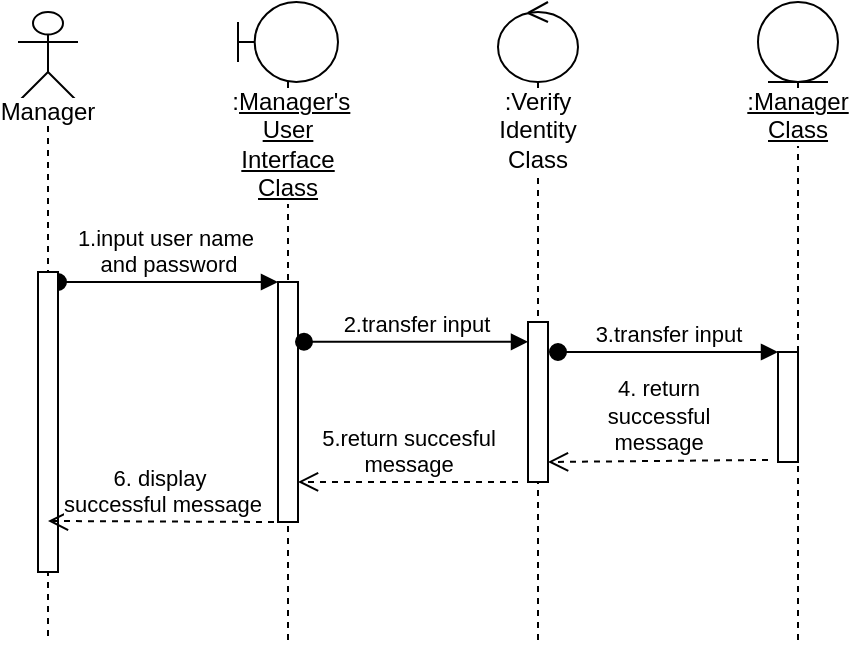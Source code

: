 <mxfile version="12.2.7" type="github" pages="10"><diagram id="fbaRir1LPdN_W5Z1k3-0" name="Page-1"><mxGraphModel dx="938" dy="662" grid="1" gridSize="10" guides="1" tooltips="1" connect="1" arrows="1" fold="1" page="1" pageScale="1" pageWidth="850" pageHeight="1100" math="0" shadow="0"><root><mxCell id="0"/><mxCell id="1" parent="0"/><mxCell id="VjJGn4SexEYCCAaIDvDx-3" value="&amp;nbsp;:&lt;u&gt;Manager's&lt;br&gt;User&lt;br&gt;Interface&lt;br&gt;Class&lt;br&gt;&lt;/u&gt;" style="shape=umlLifeline;participant=umlBoundary;perimeter=lifelinePerimeter;whiteSpace=wrap;html=1;container=1;collapsible=0;recursiveResize=0;verticalAlign=top;spacingTop=36;labelBackgroundColor=#ffffff;outlineConnect=0;" vertex="1" parent="1"><mxGeometry x="190" y="40" width="50" height="320" as="geometry"/></mxCell><mxCell id="VjJGn4SexEYCCAaIDvDx-8" value="" style="html=1;points=[];perimeter=orthogonalPerimeter;" vertex="1" parent="VjJGn4SexEYCCAaIDvDx-3"><mxGeometry x="20" y="140" width="10" height="120" as="geometry"/></mxCell><mxCell id="VjJGn4SexEYCCAaIDvDx-9" value="1.input user name&amp;nbsp;&lt;br&gt;and password" style="html=1;verticalAlign=bottom;startArrow=oval;endArrow=block;startSize=8;" edge="1" target="VjJGn4SexEYCCAaIDvDx-8" parent="VjJGn4SexEYCCAaIDvDx-3"><mxGeometry relative="1" as="geometry"><mxPoint x="-90" y="140" as="sourcePoint"/></mxGeometry></mxCell><mxCell id="VjJGn4SexEYCCAaIDvDx-5" value="&lt;u&gt;:Manager&lt;br&gt;Class&lt;br&gt;&lt;/u&gt;" style="shape=umlLifeline;participant=umlEntity;perimeter=lifelinePerimeter;whiteSpace=wrap;html=1;container=1;collapsible=0;recursiveResize=0;verticalAlign=top;spacingTop=36;labelBackgroundColor=#ffffff;outlineConnect=0;" vertex="1" parent="1"><mxGeometry x="450" y="40" width="40" height="320" as="geometry"/></mxCell><mxCell id="VjJGn4SexEYCCAaIDvDx-19" value="" style="html=1;points=[];perimeter=orthogonalPerimeter;" vertex="1" parent="VjJGn4SexEYCCAaIDvDx-5"><mxGeometry x="10" y="175" width="10" height="55" as="geometry"/></mxCell><mxCell id="VjJGn4SexEYCCAaIDvDx-20" value="3.transfer input" style="html=1;verticalAlign=bottom;startArrow=oval;endArrow=block;startSize=8;" edge="1" target="VjJGn4SexEYCCAaIDvDx-19" parent="VjJGn4SexEYCCAaIDvDx-5"><mxGeometry relative="1" as="geometry"><mxPoint x="-100" y="175" as="sourcePoint"/></mxGeometry></mxCell><mxCell id="VjJGn4SexEYCCAaIDvDx-6" value="Manager" style="shape=umlLifeline;participant=umlActor;perimeter=lifelinePerimeter;whiteSpace=wrap;html=1;container=1;collapsible=0;recursiveResize=0;verticalAlign=top;spacingTop=36;labelBackgroundColor=#ffffff;outlineConnect=0;size=45;" vertex="1" parent="1"><mxGeometry x="80" y="45" width="30" height="315" as="geometry"/></mxCell><mxCell id="VjJGn4SexEYCCAaIDvDx-30" value="" style="html=1;points=[];perimeter=orthogonalPerimeter;" vertex="1" parent="VjJGn4SexEYCCAaIDvDx-6"><mxGeometry x="10" y="130" width="10" height="150" as="geometry"/></mxCell><mxCell id="VjJGn4SexEYCCAaIDvDx-15" value=":Verify&lt;br&gt;Identity&lt;br&gt;Class" style="shape=umlLifeline;participant=umlControl;perimeter=lifelinePerimeter;whiteSpace=wrap;html=1;container=1;collapsible=0;recursiveResize=0;verticalAlign=top;spacingTop=36;labelBackgroundColor=#ffffff;outlineConnect=0;" vertex="1" parent="1"><mxGeometry x="320" y="40" width="40" height="320" as="geometry"/></mxCell><mxCell id="VjJGn4SexEYCCAaIDvDx-16" value="" style="html=1;points=[];perimeter=orthogonalPerimeter;" vertex="1" parent="VjJGn4SexEYCCAaIDvDx-15"><mxGeometry x="15" y="160" width="10" height="80" as="geometry"/></mxCell><mxCell id="VjJGn4SexEYCCAaIDvDx-17" value="2.transfer input" style="html=1;verticalAlign=bottom;startArrow=oval;endArrow=block;startSize=8;exitX=1.3;exitY=0.249;exitDx=0;exitDy=0;exitPerimeter=0;" edge="1" target="VjJGn4SexEYCCAaIDvDx-16" parent="1" source="VjJGn4SexEYCCAaIDvDx-8"><mxGeometry relative="1" as="geometry"><mxPoint x="270" y="200" as="sourcePoint"/></mxGeometry></mxCell><mxCell id="VjJGn4SexEYCCAaIDvDx-24" value="4. return &lt;br&gt;successful&lt;br&gt;message" style="html=1;verticalAlign=bottom;endArrow=open;dashed=1;endSize=8;exitX=-0.5;exitY=0.981;exitDx=0;exitDy=0;exitPerimeter=0;" edge="1" parent="1" source="VjJGn4SexEYCCAaIDvDx-19"><mxGeometry relative="1" as="geometry"><mxPoint x="436" y="270" as="sourcePoint"/><mxPoint x="345" y="270" as="targetPoint"/></mxGeometry></mxCell><mxCell id="VjJGn4SexEYCCAaIDvDx-25" value="5.return succesful&lt;br&gt;message" style="html=1;verticalAlign=bottom;endArrow=open;dashed=1;endSize=8;entryX=1;entryY=0.833;entryDx=0;entryDy=0;entryPerimeter=0;" edge="1" parent="1" target="VjJGn4SexEYCCAaIDvDx-8"><mxGeometry relative="1" as="geometry"><mxPoint x="330" y="280" as="sourcePoint"/><mxPoint x="250" y="280" as="targetPoint"/></mxGeometry></mxCell><mxCell id="VjJGn4SexEYCCAaIDvDx-29" value="6. display&amp;nbsp;&lt;br&gt;successful message" style="html=1;verticalAlign=bottom;endArrow=open;dashed=1;endSize=8;" edge="1" parent="1"><mxGeometry relative="1" as="geometry"><mxPoint x="208" y="300" as="sourcePoint"/><mxPoint x="95" y="299.5" as="targetPoint"/></mxGeometry></mxCell></root></mxGraphModel></diagram><diagram id="v2RNDMSTyIDK7zfHS8Kh" name="Page-2"><mxGraphModel dx="1788" dy="662" grid="1" gridSize="10" guides="1" tooltips="1" connect="1" arrows="1" fold="1" page="1" pageScale="1" pageWidth="850" pageHeight="1100" math="0" shadow="0"><root><mxCell id="gwo9kwbxgKG0t8frBwQn-0"/><mxCell id="gwo9kwbxgKG0t8frBwQn-1" parent="gwo9kwbxgKG0t8frBwQn-0"/><mxCell id="gwo9kwbxgKG0t8frBwQn-3" value="&lt;b&gt;Manager&lt;/b&gt;" style="shape=umlLifeline;participant=umlActor;perimeter=lifelinePerimeter;whiteSpace=wrap;html=1;container=1;collapsible=0;recursiveResize=0;verticalAlign=top;spacingTop=36;labelBackgroundColor=#ffffff;outlineConnect=0;" vertex="1" parent="gwo9kwbxgKG0t8frBwQn-1"><mxGeometry x="120" y="40" width="20" height="520" as="geometry"/></mxCell><mxCell id="gwo9kwbxgKG0t8frBwQn-40" value="" style="html=1;points=[];perimeter=orthogonalPerimeter;" vertex="1" parent="gwo9kwbxgKG0t8frBwQn-3"><mxGeometry x="5" y="100" width="10" height="390" as="geometry"/></mxCell><mxCell id="gwo9kwbxgKG0t8frBwQn-4" value="&lt;u&gt;&lt;b&gt;:Manager&lt;br&gt;User&lt;br&gt;Interface&amp;nbsp;&lt;br&gt;Class&lt;/b&gt;&lt;/u&gt;" style="shape=umlLifeline;participant=umlBoundary;perimeter=lifelinePerimeter;whiteSpace=wrap;html=1;container=1;collapsible=0;recursiveResize=0;verticalAlign=top;spacingTop=36;labelBackgroundColor=#ffffff;outlineConnect=0;" vertex="1" parent="gwo9kwbxgKG0t8frBwQn-1"><mxGeometry x="210" y="40" width="50" height="520" as="geometry"/></mxCell><mxCell id="gwo9kwbxgKG0t8frBwQn-7" value="" style="html=1;points=[];perimeter=orthogonalPerimeter;" vertex="1" parent="gwo9kwbxgKG0t8frBwQn-4"><mxGeometry x="20" y="130" width="10" height="70" as="geometry"/></mxCell><mxCell id="gwo9kwbxgKG0t8frBwQn-22" value="" style="html=1;points=[];perimeter=orthogonalPerimeter;" vertex="1" parent="gwo9kwbxgKG0t8frBwQn-4"><mxGeometry x="20" y="250" width="10" height="220" as="geometry"/></mxCell><mxCell id="gwo9kwbxgKG0t8frBwQn-8" value="1.sends&amp;nbsp;&lt;br&gt;request to&amp;nbsp;&lt;br&gt;create a product" style="html=1;verticalAlign=bottom;startArrow=oval;endArrow=block;startSize=8;" edge="1" target="gwo9kwbxgKG0t8frBwQn-7" parent="gwo9kwbxgKG0t8frBwQn-1" source="gwo9kwbxgKG0t8frBwQn-3"><mxGeometry relative="1" as="geometry"><mxPoint x="140" y="170" as="sourcePoint"/><Array as="points"><mxPoint x="150" y="170"/></Array></mxGeometry></mxCell><mxCell id="gwo9kwbxgKG0t8frBwQn-11" value="&lt;u&gt;&lt;b&gt;:Product&lt;br&gt;Class&lt;/b&gt;&lt;/u&gt;" style="shape=umlLifeline;participant=umlEntity;perimeter=lifelinePerimeter;whiteSpace=wrap;html=1;container=1;collapsible=0;recursiveResize=0;verticalAlign=top;spacingTop=36;labelBackgroundColor=#ffffff;outlineConnect=0;" vertex="1" parent="gwo9kwbxgKG0t8frBwQn-1"><mxGeometry x="600" y="40" width="40" height="520" as="geometry"/></mxCell><mxCell id="gwo9kwbxgKG0t8frBwQn-24" value="" style="html=1;points=[];perimeter=orthogonalPerimeter;" vertex="1" parent="gwo9kwbxgKG0t8frBwQn-11"><mxGeometry x="15" y="280" width="10" height="70" as="geometry"/></mxCell><mxCell id="gwo9kwbxgKG0t8frBwQn-15" value=":&lt;u&gt;&lt;b&gt;Product&lt;br&gt;List&lt;br&gt;Class&lt;/b&gt;&lt;/u&gt;" style="shape=umlLifeline;participant=umlEntity;perimeter=lifelinePerimeter;whiteSpace=wrap;html=1;container=1;collapsible=0;recursiveResize=0;verticalAlign=top;spacingTop=36;labelBackgroundColor=#ffffff;outlineConnect=0;" vertex="1" parent="gwo9kwbxgKG0t8frBwQn-1"><mxGeometry x="425" y="40" width="40" height="520" as="geometry"/></mxCell><mxCell id="gwo9kwbxgKG0t8frBwQn-36" value="" style="html=1;points=[];perimeter=orthogonalPerimeter;" vertex="1" parent="gwo9kwbxgKG0t8frBwQn-15"><mxGeometry x="15" y="350" width="10" height="60" as="geometry"/></mxCell><mxCell id="gwo9kwbxgKG0t8frBwQn-19" value="2. promt to the&amp;nbsp;&lt;br&gt;view product&amp;nbsp;&lt;br&gt;page" style="html=1;verticalAlign=bottom;endArrow=open;dashed=1;endSize=8;" edge="1" parent="gwo9kwbxgKG0t8frBwQn-1" target="gwo9kwbxgKG0t8frBwQn-3"><mxGeometry relative="1" as="geometry"><mxPoint x="228" y="240" as="sourcePoint"/><mxPoint x="130" y="220" as="targetPoint"/></mxGeometry></mxCell><mxCell id="gwo9kwbxgKG0t8frBwQn-23" value="3. input product' s&amp;nbsp;&lt;br&gt;information" style="html=1;verticalAlign=bottom;startArrow=oval;endArrow=block;startSize=8;entryX=0.5;entryY=0;entryDx=0;entryDy=0;entryPerimeter=0;" edge="1" target="gwo9kwbxgKG0t8frBwQn-22" parent="gwo9kwbxgKG0t8frBwQn-1" source="gwo9kwbxgKG0t8frBwQn-3"><mxGeometry relative="1" as="geometry"><mxPoint x="140" y="290" as="sourcePoint"/></mxGeometry></mxCell><mxCell id="gwo9kwbxgKG0t8frBwQn-25" value="5.create new&lt;br&gt;object" style="html=1;verticalAlign=bottom;startArrow=oval;endArrow=block;startSize=8;entryX=-0.2;entryY=0.085;entryDx=0;entryDy=0;entryPerimeter=0;" edge="1" target="gwo9kwbxgKG0t8frBwQn-24" parent="gwo9kwbxgKG0t8frBwQn-1"><mxGeometry relative="1" as="geometry"><mxPoint x="550" y="326" as="sourcePoint"/></mxGeometry></mxCell><mxCell id="gwo9kwbxgKG0t8frBwQn-27" value="4.transfer the input" style="html=1;verticalAlign=bottom;startArrow=oval;endArrow=block;startSize=8;exitX=1;exitY=0.116;exitDx=0;exitDy=0;exitPerimeter=0;" edge="1" target="gwo9kwbxgKG0t8frBwQn-26" parent="gwo9kwbxgKG0t8frBwQn-1" source="gwo9kwbxgKG0t8frBwQn-22"><mxGeometry relative="1" as="geometry"><mxPoint x="310" y="360" as="sourcePoint"/></mxGeometry></mxCell><mxCell id="gwo9kwbxgKG0t8frBwQn-28" value="" style="html=1;points=[];perimeter=orthogonalPerimeter;" vertex="1" parent="gwo9kwbxgKG0t8frBwQn-1"><mxGeometry x="-50" y="700" width="10" height="80" as="geometry"/></mxCell><mxCell id="gwo9kwbxgKG0t8frBwQn-29" value="dispatch" style="html=1;verticalAlign=bottom;startArrow=oval;endArrow=block;startSize=8;" edge="1" target="gwo9kwbxgKG0t8frBwQn-28" parent="gwo9kwbxgKG0t8frBwQn-1"><mxGeometry relative="1" as="geometry"><mxPoint x="-110" y="700" as="sourcePoint"/></mxGeometry></mxCell><mxCell id="gwo9kwbxgKG0t8frBwQn-30" value="&lt;u&gt;&lt;b&gt;:Control&lt;br&gt;Product&lt;br&gt;Class&lt;/b&gt;&lt;/u&gt;" style="shape=umlLifeline;participant=umlControl;perimeter=lifelinePerimeter;whiteSpace=wrap;html=1;container=1;collapsible=0;recursiveResize=0;verticalAlign=top;spacingTop=36;labelBackgroundColor=#ffffff;outlineConnect=0;size=40;" vertex="1" parent="gwo9kwbxgKG0t8frBwQn-1"><mxGeometry x="523" y="40" width="40" height="520" as="geometry"/></mxCell><mxCell id="gwo9kwbxgKG0t8frBwQn-32" value="7. add new&amp;nbsp;&lt;br&gt;product to list" style="html=1;verticalAlign=bottom;endArrow=open;dashed=1;endSize=8;" edge="1" parent="gwo9kwbxgKG0t8frBwQn-30" target="gwo9kwbxgKG0t8frBwQn-36"><mxGeometry relative="1" as="geometry"><mxPoint x="12" y="350" as="sourcePoint"/><mxPoint x="-60" y="349.5" as="targetPoint"/></mxGeometry></mxCell><mxCell id="gwo9kwbxgKG0t8frBwQn-26" value="" style="html=1;points=[];perimeter=orthogonalPerimeter;" vertex="1" parent="gwo9kwbxgKG0t8frBwQn-30"><mxGeometry x="15" y="260" width="10" height="170" as="geometry"/></mxCell><mxCell id="gwo9kwbxgKG0t8frBwQn-31" value="6.return new&lt;br&gt;object" style="html=1;verticalAlign=bottom;endArrow=open;dashed=1;endSize=8;exitX=0;exitY=0.842;exitDx=0;exitDy=0;exitPerimeter=0;" edge="1" parent="gwo9kwbxgKG0t8frBwQn-1" source="gwo9kwbxgKG0t8frBwQn-24"><mxGeometry relative="1" as="geometry"><mxPoint x="610" y="380" as="sourcePoint"/><mxPoint x="550" y="380" as="targetPoint"/></mxGeometry></mxCell><mxCell id="gwo9kwbxgKG0t8frBwQn-37" value="8. return&amp;nbsp;&lt;br&gt;successful&amp;nbsp;&lt;br&gt;message" style="html=1;verticalAlign=bottom;endArrow=open;dashed=1;endSize=8;entryX=0.1;entryY=0.876;entryDx=0;entryDy=0;entryPerimeter=0;" edge="1" parent="gwo9kwbxgKG0t8frBwQn-1" target="gwo9kwbxgKG0t8frBwQn-26"><mxGeometry relative="1" as="geometry"><mxPoint x="455" y="450" as="sourcePoint"/><mxPoint x="520" y="450" as="targetPoint"/></mxGeometry></mxCell><mxCell id="gwo9kwbxgKG0t8frBwQn-38" value="9. send successful message" style="html=1;verticalAlign=bottom;endArrow=open;dashed=1;endSize=8;" edge="1" parent="gwo9kwbxgKG0t8frBwQn-1" target="gwo9kwbxgKG0t8frBwQn-4"><mxGeometry relative="1" as="geometry"><mxPoint x="533" y="469.5" as="sourcePoint"/><mxPoint x="453" y="469.5" as="targetPoint"/></mxGeometry></mxCell><mxCell id="gwo9kwbxgKG0t8frBwQn-39" value="10. display&amp;nbsp;&lt;br&gt;successful&amp;nbsp;&lt;br&gt;message" style="html=1;verticalAlign=bottom;endArrow=open;dashed=1;endSize=8;" edge="1" parent="gwo9kwbxgKG0t8frBwQn-1" target="gwo9kwbxgKG0t8frBwQn-3"><mxGeometry relative="1" as="geometry"><mxPoint x="230" y="510" as="sourcePoint"/><mxPoint x="150" y="510" as="targetPoint"/></mxGeometry></mxCell></root></mxGraphModel></diagram><diagram id="DzD-b2tYQEgck66UyV_f" name="Page-3"><mxGraphModel dx="1788" dy="662" grid="1" gridSize="10" guides="1" tooltips="1" connect="1" arrows="1" fold="1" page="1" pageScale="1" pageWidth="850" pageHeight="1100" math="0" shadow="0"><root><mxCell id="sOa7yLzonpnOFZDVlwp6-0"/><mxCell id="sOa7yLzonpnOFZDVlwp6-1" parent="sOa7yLzonpnOFZDVlwp6-0"/><mxCell id="6Hm9blK4vTfr06E6_1Wv-0" value="&lt;b&gt;Manager&lt;/b&gt;" style="shape=umlLifeline;participant=umlActor;perimeter=lifelinePerimeter;whiteSpace=wrap;html=1;container=1;collapsible=0;recursiveResize=0;verticalAlign=top;spacingTop=36;labelBackgroundColor=#ffffff;outlineConnect=0;" vertex="1" parent="sOa7yLzonpnOFZDVlwp6-1"><mxGeometry x="120" y="40" width="20" height="520" as="geometry"/></mxCell><mxCell id="6Hm9blK4vTfr06E6_1Wv-1" value="" style="html=1;points=[];perimeter=orthogonalPerimeter;" vertex="1" parent="6Hm9blK4vTfr06E6_1Wv-0"><mxGeometry x="5" y="100" width="10" height="390" as="geometry"/></mxCell><mxCell id="6Hm9blK4vTfr06E6_1Wv-2" value="&lt;u&gt;&lt;b&gt;:Manager&lt;br&gt;User&lt;br&gt;Interface&amp;nbsp;&lt;br&gt;Class&lt;/b&gt;&lt;/u&gt;" style="shape=umlLifeline;participant=umlBoundary;perimeter=lifelinePerimeter;whiteSpace=wrap;html=1;container=1;collapsible=0;recursiveResize=0;verticalAlign=top;spacingTop=36;labelBackgroundColor=#ffffff;outlineConnect=0;" vertex="1" parent="sOa7yLzonpnOFZDVlwp6-1"><mxGeometry x="210" y="40" width="50" height="520" as="geometry"/></mxCell><mxCell id="6Hm9blK4vTfr06E6_1Wv-3" value="" style="html=1;points=[];perimeter=orthogonalPerimeter;" vertex="1" parent="6Hm9blK4vTfr06E6_1Wv-2"><mxGeometry x="20" y="130" width="10" height="70" as="geometry"/></mxCell><mxCell id="6Hm9blK4vTfr06E6_1Wv-4" value="" style="html=1;points=[];perimeter=orthogonalPerimeter;" vertex="1" parent="6Hm9blK4vTfr06E6_1Wv-2"><mxGeometry x="20" y="250" width="10" height="220" as="geometry"/></mxCell><mxCell id="6Hm9blK4vTfr06E6_1Wv-5" value="1.sends&amp;nbsp;&lt;br&gt;request to&amp;nbsp;&lt;br&gt;delete a product" style="html=1;verticalAlign=bottom;startArrow=oval;endArrow=block;startSize=8;" edge="1" parent="sOa7yLzonpnOFZDVlwp6-1" source="6Hm9blK4vTfr06E6_1Wv-0" target="6Hm9blK4vTfr06E6_1Wv-3"><mxGeometry relative="1" as="geometry"><mxPoint x="140" y="170" as="sourcePoint"/><Array as="points"><mxPoint x="150" y="170"/></Array></mxGeometry></mxCell><mxCell id="6Hm9blK4vTfr06E6_1Wv-6" value="&lt;u&gt;&lt;b&gt;:Product&lt;br&gt;Class&lt;/b&gt;&lt;/u&gt;" style="shape=umlLifeline;participant=umlEntity;perimeter=lifelinePerimeter;whiteSpace=wrap;html=1;container=1;collapsible=0;recursiveResize=0;verticalAlign=top;spacingTop=36;labelBackgroundColor=#ffffff;outlineConnect=0;" vertex="1" parent="sOa7yLzonpnOFZDVlwp6-1"><mxGeometry x="600" y="40" width="40" height="520" as="geometry"/></mxCell><mxCell id="6Hm9blK4vTfr06E6_1Wv-7" value="" style="html=1;points=[];perimeter=orthogonalPerimeter;" vertex="1" parent="6Hm9blK4vTfr06E6_1Wv-6"><mxGeometry x="15" y="310" width="10" height="50" as="geometry"/></mxCell><mxCell id="6Hm9blK4vTfr06E6_1Wv-8" value=":&lt;u&gt;&lt;b&gt;Product&lt;br&gt;List&lt;br&gt;Class&lt;/b&gt;&lt;/u&gt;" style="shape=umlLifeline;participant=umlEntity;perimeter=lifelinePerimeter;whiteSpace=wrap;html=1;container=1;collapsible=0;recursiveResize=0;verticalAlign=top;spacingTop=36;labelBackgroundColor=#ffffff;outlineConnect=0;" vertex="1" parent="sOa7yLzonpnOFZDVlwp6-1"><mxGeometry x="425" y="40" width="40" height="520" as="geometry"/></mxCell><mxCell id="tmERJh_yoigs9vhUMtDZ-4" value="" style="html=1;points=[];perimeter=orthogonalPerimeter;" vertex="1" parent="6Hm9blK4vTfr06E6_1Wv-8"><mxGeometry x="15" y="370" width="10" height="60" as="geometry"/></mxCell><mxCell id="6Hm9blK4vTfr06E6_1Wv-10" value="2. promt to the&amp;nbsp;&lt;br&gt;view product&amp;nbsp;&lt;br&gt;page" style="html=1;verticalAlign=bottom;endArrow=open;dashed=1;endSize=8;" edge="1" parent="sOa7yLzonpnOFZDVlwp6-1" target="6Hm9blK4vTfr06E6_1Wv-0"><mxGeometry relative="1" as="geometry"><mxPoint x="228" y="240" as="sourcePoint"/><mxPoint x="130" y="220" as="targetPoint"/></mxGeometry></mxCell><mxCell id="6Hm9blK4vTfr06E6_1Wv-11" value="3. insert product&amp;nbsp;&lt;br&gt;'s name&amp;nbsp;&lt;br&gt;to delete" style="html=1;verticalAlign=bottom;startArrow=oval;endArrow=block;startSize=8;entryX=0.5;entryY=0;entryDx=0;entryDy=0;entryPerimeter=0;" edge="1" parent="sOa7yLzonpnOFZDVlwp6-1" source="6Hm9blK4vTfr06E6_1Wv-0" target="6Hm9blK4vTfr06E6_1Wv-4"><mxGeometry relative="1" as="geometry"><mxPoint x="140" y="290" as="sourcePoint"/></mxGeometry></mxCell><mxCell id="6Hm9blK4vTfr06E6_1Wv-13" value="4.transfer the input" style="html=1;verticalAlign=bottom;startArrow=oval;endArrow=block;startSize=8;exitX=1;exitY=0.116;exitDx=0;exitDy=0;exitPerimeter=0;" edge="1" parent="sOa7yLzonpnOFZDVlwp6-1" source="6Hm9blK4vTfr06E6_1Wv-4" target="6Hm9blK4vTfr06E6_1Wv-18"><mxGeometry relative="1" as="geometry"><mxPoint x="310" y="360" as="sourcePoint"/></mxGeometry></mxCell><mxCell id="6Hm9blK4vTfr06E6_1Wv-14" value="" style="html=1;points=[];perimeter=orthogonalPerimeter;" vertex="1" parent="sOa7yLzonpnOFZDVlwp6-1"><mxGeometry x="-50" y="700" width="10" height="80" as="geometry"/></mxCell><mxCell id="6Hm9blK4vTfr06E6_1Wv-15" value="dispatch" style="html=1;verticalAlign=bottom;startArrow=oval;endArrow=block;startSize=8;" edge="1" parent="sOa7yLzonpnOFZDVlwp6-1" target="6Hm9blK4vTfr06E6_1Wv-14"><mxGeometry relative="1" as="geometry"><mxPoint x="-110" y="700" as="sourcePoint"/></mxGeometry></mxCell><mxCell id="6Hm9blK4vTfr06E6_1Wv-16" value="&lt;u&gt;&lt;b&gt;:Control&lt;br&gt;Product&lt;br&gt;Class&lt;/b&gt;&lt;/u&gt;" style="shape=umlLifeline;participant=umlControl;perimeter=lifelinePerimeter;whiteSpace=wrap;html=1;container=1;collapsible=0;recursiveResize=0;verticalAlign=top;spacingTop=36;labelBackgroundColor=#ffffff;outlineConnect=0;size=40;" vertex="1" parent="sOa7yLzonpnOFZDVlwp6-1"><mxGeometry x="523" y="40" width="40" height="520" as="geometry"/></mxCell><mxCell id="6Hm9blK4vTfr06E6_1Wv-18" value="" style="html=1;points=[];perimeter=orthogonalPerimeter;" vertex="1" parent="6Hm9blK4vTfr06E6_1Wv-16"><mxGeometry x="15" y="270" width="10" height="190" as="geometry"/></mxCell><mxCell id="6Hm9blK4vTfr06E6_1Wv-22" value="10. display&amp;nbsp;&lt;br&gt;successful&amp;nbsp;&lt;br&gt;message" style="html=1;verticalAlign=bottom;endArrow=open;dashed=1;endSize=8;" edge="1" parent="sOa7yLzonpnOFZDVlwp6-1" target="6Hm9blK4vTfr06E6_1Wv-0"><mxGeometry relative="1" as="geometry"><mxPoint x="230" y="510" as="sourcePoint"/><mxPoint x="150" y="510" as="targetPoint"/></mxGeometry></mxCell><mxCell id="tmERJh_yoigs9vhUMtDZ-2" value="5. delete the&lt;br&gt;object" style="html=1;verticalAlign=bottom;startArrow=oval;startFill=1;endArrow=block;startSize=8;" edge="1" parent="sOa7yLzonpnOFZDVlwp6-1" source="6Hm9blK4vTfr06E6_1Wv-18" target="6Hm9blK4vTfr06E6_1Wv-6"><mxGeometry x="0.151" y="30" width="60" relative="1" as="geometry"><mxPoint x="550" y="430" as="sourcePoint"/><mxPoint x="110" y="800" as="targetPoint"/><Array as="points"><mxPoint x="600" y="350"/></Array><mxPoint as="offset"/></mxGeometry></mxCell><mxCell id="tmERJh_yoigs9vhUMtDZ-3" value="6. return&amp;nbsp;&lt;br&gt;successful&amp;nbsp;&lt;br&gt;message" style="html=1;verticalAlign=bottom;endArrow=open;dashed=1;endSize=8;exitX=0.5;exitY=1;exitDx=0;exitDy=0;exitPerimeter=0;entryX=1;entryY=0.479;entryDx=0;entryDy=0;entryPerimeter=0;" edge="1" parent="sOa7yLzonpnOFZDVlwp6-1" source="6Hm9blK4vTfr06E6_1Wv-7" target="6Hm9blK4vTfr06E6_1Wv-18"><mxGeometry relative="1" as="geometry"><mxPoint x="623" y="470" as="sourcePoint"/><mxPoint x="548" y="485" as="targetPoint"/></mxGeometry></mxCell><mxCell id="tmERJh_yoigs9vhUMtDZ-5" value="7. delete the&lt;br&gt;product&lt;br&gt;in the&lt;br&gt;list" style="html=1;verticalAlign=bottom;startArrow=oval;endArrow=block;startSize=8;exitX=-0.3;exitY=0.542;exitDx=0;exitDy=0;exitPerimeter=0;" edge="1" target="tmERJh_yoigs9vhUMtDZ-4" parent="sOa7yLzonpnOFZDVlwp6-1" source="6Hm9blK4vTfr06E6_1Wv-18"><mxGeometry relative="1" as="geometry"><mxPoint x="380" y="375" as="sourcePoint"/></mxGeometry></mxCell><mxCell id="tmERJh_yoigs9vhUMtDZ-6" value="8. return&amp;nbsp;&lt;br&gt;successful&lt;br&gt;message" style="html=1;verticalAlign=bottom;endArrow=open;dashed=1;endSize=8;exitX=1;exitY=0.916;exitDx=0;exitDy=0;exitPerimeter=0;" edge="1" parent="sOa7yLzonpnOFZDVlwp6-1" source="tmERJh_yoigs9vhUMtDZ-4"><mxGeometry relative="1" as="geometry"><mxPoint x="450" y="480" as="sourcePoint"/><mxPoint x="535" y="465" as="targetPoint"/></mxGeometry></mxCell><mxCell id="tmERJh_yoigs9vhUMtDZ-7" value="9. return successful message" style="html=1;verticalAlign=bottom;endArrow=open;dashed=1;endSize=8;entryX=0.9;entryY=0.959;entryDx=0;entryDy=0;entryPerimeter=0;" edge="1" parent="sOa7yLzonpnOFZDVlwp6-1" target="6Hm9blK4vTfr06E6_1Wv-4"><mxGeometry relative="1" as="geometry"><mxPoint x="543" y="500" as="sourcePoint"/><mxPoint x="463" y="500" as="targetPoint"/></mxGeometry></mxCell></root></mxGraphModel></diagram><diagram id="9--lyZ1RZbJJEIZoJ1GQ" name="Page-4"><mxGraphModel dx="1788" dy="662" grid="1" gridSize="10" guides="1" tooltips="1" connect="1" arrows="1" fold="1" page="1" pageScale="1" pageWidth="850" pageHeight="1100" math="0" shadow="0"><root><mxCell id="oD8wMkR1jAAPQl9oaovz-0"/><mxCell id="oD8wMkR1jAAPQl9oaovz-1" parent="oD8wMkR1jAAPQl9oaovz-0"/><mxCell id="oD8wMkR1jAAPQl9oaovz-2" value="&lt;b&gt;Manager&lt;/b&gt;" style="shape=umlLifeline;participant=umlActor;perimeter=lifelinePerimeter;whiteSpace=wrap;html=1;container=1;collapsible=0;recursiveResize=0;verticalAlign=top;spacingTop=36;labelBackgroundColor=#ffffff;outlineConnect=0;" vertex="1" parent="oD8wMkR1jAAPQl9oaovz-1"><mxGeometry x="120" y="40" width="20" height="520" as="geometry"/></mxCell><mxCell id="oD8wMkR1jAAPQl9oaovz-3" value="" style="html=1;points=[];perimeter=orthogonalPerimeter;" vertex="1" parent="oD8wMkR1jAAPQl9oaovz-2"><mxGeometry x="5" y="100" width="10" height="340" as="geometry"/></mxCell><mxCell id="oD8wMkR1jAAPQl9oaovz-4" value="&lt;u&gt;&lt;b&gt;:Manager&lt;br&gt;User&lt;br&gt;Interface&amp;nbsp;&lt;br&gt;Class&lt;/b&gt;&lt;/u&gt;" style="shape=umlLifeline;participant=umlBoundary;perimeter=lifelinePerimeter;whiteSpace=wrap;html=1;container=1;collapsible=0;recursiveResize=0;verticalAlign=top;spacingTop=36;labelBackgroundColor=#ffffff;outlineConnect=0;" vertex="1" parent="oD8wMkR1jAAPQl9oaovz-1"><mxGeometry x="210" y="40" width="50" height="520" as="geometry"/></mxCell><mxCell id="oD8wMkR1jAAPQl9oaovz-5" value="" style="html=1;points=[];perimeter=orthogonalPerimeter;" vertex="1" parent="oD8wMkR1jAAPQl9oaovz-4"><mxGeometry x="20" y="130" width="10" height="70" as="geometry"/></mxCell><mxCell id="oD8wMkR1jAAPQl9oaovz-6" value="" style="html=1;points=[];perimeter=orthogonalPerimeter;" vertex="1" parent="oD8wMkR1jAAPQl9oaovz-4"><mxGeometry x="20" y="250" width="10" height="170" as="geometry"/></mxCell><mxCell id="oD8wMkR1jAAPQl9oaovz-7" value="1.sends&amp;nbsp;&lt;br&gt;request to&amp;nbsp;&lt;br&gt;update a product" style="html=1;verticalAlign=bottom;startArrow=oval;endArrow=block;startSize=8;" edge="1" parent="oD8wMkR1jAAPQl9oaovz-1" source="oD8wMkR1jAAPQl9oaovz-2" target="oD8wMkR1jAAPQl9oaovz-5"><mxGeometry relative="1" as="geometry"><mxPoint x="140" y="170" as="sourcePoint"/><Array as="points"><mxPoint x="150" y="170"/></Array></mxGeometry></mxCell><mxCell id="oD8wMkR1jAAPQl9oaovz-8" value="&lt;u&gt;&lt;b&gt;:Product&lt;br&gt;Class&lt;/b&gt;&lt;/u&gt;" style="shape=umlLifeline;participant=umlEntity;perimeter=lifelinePerimeter;whiteSpace=wrap;html=1;container=1;collapsible=0;recursiveResize=0;verticalAlign=top;spacingTop=36;labelBackgroundColor=#ffffff;outlineConnect=0;" vertex="1" parent="oD8wMkR1jAAPQl9oaovz-1"><mxGeometry x="600" y="40" width="40" height="520" as="geometry"/></mxCell><mxCell id="oD8wMkR1jAAPQl9oaovz-9" value="" style="html=1;points=[];perimeter=orthogonalPerimeter;" vertex="1" parent="oD8wMkR1jAAPQl9oaovz-8"><mxGeometry x="15" y="310" width="10" height="50" as="geometry"/></mxCell><mxCell id="oD8wMkR1jAAPQl9oaovz-12" value="2. promt to the&amp;nbsp;&lt;br&gt;view product&amp;nbsp;&lt;br&gt;page" style="html=1;verticalAlign=bottom;endArrow=open;dashed=1;endSize=8;" edge="1" parent="oD8wMkR1jAAPQl9oaovz-1" target="oD8wMkR1jAAPQl9oaovz-2"><mxGeometry relative="1" as="geometry"><mxPoint x="228" y="240" as="sourcePoint"/><mxPoint x="130" y="220" as="targetPoint"/></mxGeometry></mxCell><mxCell id="oD8wMkR1jAAPQl9oaovz-13" value="3. insert product&amp;nbsp;&lt;br&gt;'s name&amp;nbsp;&lt;br&gt;to update" style="html=1;verticalAlign=bottom;startArrow=oval;endArrow=block;startSize=8;entryX=0.5;entryY=0;entryDx=0;entryDy=0;entryPerimeter=0;" edge="1" parent="oD8wMkR1jAAPQl9oaovz-1" source="oD8wMkR1jAAPQl9oaovz-2" target="oD8wMkR1jAAPQl9oaovz-6"><mxGeometry relative="1" as="geometry"><mxPoint x="140" y="290" as="sourcePoint"/></mxGeometry></mxCell><mxCell id="oD8wMkR1jAAPQl9oaovz-14" value="4.transfer the input" style="html=1;verticalAlign=bottom;startArrow=oval;endArrow=block;startSize=8;exitX=1;exitY=0.116;exitDx=0;exitDy=0;exitPerimeter=0;" edge="1" parent="oD8wMkR1jAAPQl9oaovz-1" source="oD8wMkR1jAAPQl9oaovz-6" target="oD8wMkR1jAAPQl9oaovz-18"><mxGeometry relative="1" as="geometry"><mxPoint x="310" y="360" as="sourcePoint"/></mxGeometry></mxCell><mxCell id="oD8wMkR1jAAPQl9oaovz-15" value="" style="html=1;points=[];perimeter=orthogonalPerimeter;" vertex="1" parent="oD8wMkR1jAAPQl9oaovz-1"><mxGeometry x="-50" y="700" width="10" height="80" as="geometry"/></mxCell><mxCell id="oD8wMkR1jAAPQl9oaovz-16" value="dispatch" style="html=1;verticalAlign=bottom;startArrow=oval;endArrow=block;startSize=8;" edge="1" parent="oD8wMkR1jAAPQl9oaovz-1" target="oD8wMkR1jAAPQl9oaovz-15"><mxGeometry relative="1" as="geometry"><mxPoint x="-110" y="700" as="sourcePoint"/></mxGeometry></mxCell><mxCell id="oD8wMkR1jAAPQl9oaovz-17" value="&lt;u&gt;&lt;b&gt;:Control&lt;br&gt;Product&lt;br&gt;Class&lt;/b&gt;&lt;/u&gt;" style="shape=umlLifeline;participant=umlControl;perimeter=lifelinePerimeter;whiteSpace=wrap;html=1;container=1;collapsible=0;recursiveResize=0;verticalAlign=top;spacingTop=36;labelBackgroundColor=#ffffff;outlineConnect=0;size=40;" vertex="1" parent="oD8wMkR1jAAPQl9oaovz-1"><mxGeometry x="523" y="40" width="40" height="520" as="geometry"/></mxCell><mxCell id="oD8wMkR1jAAPQl9oaovz-18" value="" style="html=1;points=[];perimeter=orthogonalPerimeter;" vertex="1" parent="oD8wMkR1jAAPQl9oaovz-17"><mxGeometry x="15" y="270" width="10" height="120" as="geometry"/></mxCell><mxCell id="oD8wMkR1jAAPQl9oaovz-19" value="8. display&amp;nbsp;&lt;br&gt;successful&amp;nbsp;&lt;br&gt;message" style="html=1;verticalAlign=bottom;endArrow=open;dashed=1;endSize=8;entryX=1;entryY=0.938;entryDx=0;entryDy=0;entryPerimeter=0;" edge="1" parent="oD8wMkR1jAAPQl9oaovz-1" target="oD8wMkR1jAAPQl9oaovz-3" source="oD8wMkR1jAAPQl9oaovz-6"><mxGeometry relative="1" as="geometry"><mxPoint x="230" y="510" as="sourcePoint"/><mxPoint x="150" y="510" as="targetPoint"/></mxGeometry></mxCell><mxCell id="oD8wMkR1jAAPQl9oaovz-20" value="5. update&amp;nbsp;&lt;br&gt;product" style="html=1;verticalAlign=bottom;startArrow=oval;startFill=1;endArrow=block;startSize=8;" edge="1" parent="oD8wMkR1jAAPQl9oaovz-1" source="oD8wMkR1jAAPQl9oaovz-18" target="oD8wMkR1jAAPQl9oaovz-8"><mxGeometry x="0.455" y="22" width="60" relative="1" as="geometry"><mxPoint x="550" y="430" as="sourcePoint"/><mxPoint x="110" y="800" as="targetPoint"/><Array as="points"><mxPoint x="600" y="350"/></Array><mxPoint x="-20" y="12" as="offset"/></mxGeometry></mxCell><mxCell id="oD8wMkR1jAAPQl9oaovz-21" value="6. return&amp;nbsp;&lt;br&gt;successful&amp;nbsp;&lt;br&gt;message" style="html=1;verticalAlign=bottom;endArrow=open;dashed=1;endSize=8;exitX=0.5;exitY=1;exitDx=0;exitDy=0;exitPerimeter=0;entryX=1;entryY=0.757;entryDx=0;entryDy=0;entryPerimeter=0;" edge="1" parent="oD8wMkR1jAAPQl9oaovz-1" source="oD8wMkR1jAAPQl9oaovz-9" target="oD8wMkR1jAAPQl9oaovz-18"><mxGeometry relative="1" as="geometry"><mxPoint x="623" y="470" as="sourcePoint"/><mxPoint x="548" y="485" as="targetPoint"/></mxGeometry></mxCell><mxCell id="oD8wMkR1jAAPQl9oaovz-24" value="7. return successful message" style="html=1;verticalAlign=bottom;endArrow=open;dashed=1;endSize=8;entryX=0.9;entryY=0.817;entryDx=0;entryDy=0;entryPerimeter=0;" edge="1" parent="oD8wMkR1jAAPQl9oaovz-1" target="oD8wMkR1jAAPQl9oaovz-6" source="oD8wMkR1jAAPQl9oaovz-17"><mxGeometry relative="1" as="geometry"><mxPoint x="543" y="500" as="sourcePoint"/><mxPoint x="463" y="500" as="targetPoint"/></mxGeometry></mxCell></root></mxGraphModel></diagram><diagram id="gJmi54Ih63dLgBp8PQQK" name="Page-5"><mxGraphModel dx="1788" dy="662" grid="1" gridSize="10" guides="1" tooltips="1" connect="1" arrows="1" fold="1" page="1" pageScale="1" pageWidth="850" pageHeight="1100" math="0" shadow="0"><root><mxCell id="lBuGXxf5ES_XF0jEOIqE-0"/><mxCell id="lBuGXxf5ES_XF0jEOIqE-1" parent="lBuGXxf5ES_XF0jEOIqE-0"/><mxCell id="lBuGXxf5ES_XF0jEOIqE-2" value="&lt;b&gt;Manager&lt;/b&gt;" style="shape=umlLifeline;participant=umlActor;perimeter=lifelinePerimeter;whiteSpace=wrap;html=1;container=1;collapsible=0;recursiveResize=0;verticalAlign=top;spacingTop=36;labelBackgroundColor=#ffffff;outlineConnect=0;" vertex="1" parent="lBuGXxf5ES_XF0jEOIqE-1"><mxGeometry x="120" y="40" width="20" height="520" as="geometry"/></mxCell><mxCell id="lBuGXxf5ES_XF0jEOIqE-3" value="" style="html=1;points=[];perimeter=orthogonalPerimeter;" vertex="1" parent="lBuGXxf5ES_XF0jEOIqE-2"><mxGeometry x="5" y="100" width="10" height="390" as="geometry"/></mxCell><mxCell id="lBuGXxf5ES_XF0jEOIqE-4" value="&lt;u&gt;&lt;b&gt;:Manager&lt;br&gt;User&lt;br&gt;Interface&amp;nbsp;&lt;br&gt;Class&lt;/b&gt;&lt;/u&gt;" style="shape=umlLifeline;participant=umlBoundary;perimeter=lifelinePerimeter;whiteSpace=wrap;html=1;container=1;collapsible=0;recursiveResize=0;verticalAlign=top;spacingTop=36;labelBackgroundColor=#ffffff;outlineConnect=0;" vertex="1" parent="lBuGXxf5ES_XF0jEOIqE-1"><mxGeometry x="210" y="40" width="50" height="520" as="geometry"/></mxCell><mxCell id="lBuGXxf5ES_XF0jEOIqE-5" value="" style="html=1;points=[];perimeter=orthogonalPerimeter;" vertex="1" parent="lBuGXxf5ES_XF0jEOIqE-4"><mxGeometry x="20" y="130" width="10" height="70" as="geometry"/></mxCell><mxCell id="lBuGXxf5ES_XF0jEOIqE-6" value="" style="html=1;points=[];perimeter=orthogonalPerimeter;" vertex="1" parent="lBuGXxf5ES_XF0jEOIqE-4"><mxGeometry x="20" y="250" width="10" height="220" as="geometry"/></mxCell><mxCell id="lBuGXxf5ES_XF0jEOIqE-7" value="1.sends&amp;nbsp;&lt;br&gt;request to&amp;nbsp;&lt;br&gt;view a product" style="html=1;verticalAlign=bottom;startArrow=oval;endArrow=block;startSize=8;" edge="1" parent="lBuGXxf5ES_XF0jEOIqE-1" source="lBuGXxf5ES_XF0jEOIqE-2" target="lBuGXxf5ES_XF0jEOIqE-5"><mxGeometry relative="1" as="geometry"><mxPoint x="140" y="170" as="sourcePoint"/><Array as="points"><mxPoint x="150" y="170"/></Array></mxGeometry></mxCell><mxCell id="lBuGXxf5ES_XF0jEOIqE-8" value="&lt;u&gt;&lt;b&gt;:Product&lt;br&gt;Class&lt;/b&gt;&lt;/u&gt;" style="shape=umlLifeline;participant=umlEntity;perimeter=lifelinePerimeter;whiteSpace=wrap;html=1;container=1;collapsible=0;recursiveResize=0;verticalAlign=top;spacingTop=36;labelBackgroundColor=#ffffff;outlineConnect=0;" vertex="1" parent="lBuGXxf5ES_XF0jEOIqE-1"><mxGeometry x="600" y="40" width="40" height="520" as="geometry"/></mxCell><mxCell id="lBuGXxf5ES_XF0jEOIqE-9" value="" style="html=1;points=[];perimeter=orthogonalPerimeter;" vertex="1" parent="lBuGXxf5ES_XF0jEOIqE-8"><mxGeometry x="15" y="310" width="10" height="50" as="geometry"/></mxCell><mxCell id="lBuGXxf5ES_XF0jEOIqE-10" value=":&lt;u&gt;&lt;b&gt;Product&lt;br&gt;List&lt;br&gt;Class&lt;/b&gt;&lt;/u&gt;" style="shape=umlLifeline;participant=umlEntity;perimeter=lifelinePerimeter;whiteSpace=wrap;html=1;container=1;collapsible=0;recursiveResize=0;verticalAlign=top;spacingTop=36;labelBackgroundColor=#ffffff;outlineConnect=0;" vertex="1" parent="lBuGXxf5ES_XF0jEOIqE-1"><mxGeometry x="425" y="40" width="40" height="520" as="geometry"/></mxCell><mxCell id="lBuGXxf5ES_XF0jEOIqE-12" value="2. promt to the&amp;nbsp;&lt;br&gt;view product&amp;nbsp;&lt;br&gt;page" style="html=1;verticalAlign=bottom;endArrow=open;dashed=1;endSize=8;" edge="1" parent="lBuGXxf5ES_XF0jEOIqE-1" target="lBuGXxf5ES_XF0jEOIqE-2"><mxGeometry relative="1" as="geometry"><mxPoint x="228" y="240" as="sourcePoint"/><mxPoint x="130" y="220" as="targetPoint"/></mxGeometry></mxCell><mxCell id="lBuGXxf5ES_XF0jEOIqE-13" value="3. insert product&amp;nbsp;&lt;br&gt;'s information&amp;nbsp;&lt;br&gt;to view" style="html=1;verticalAlign=bottom;startArrow=oval;endArrow=block;startSize=8;entryX=0.5;entryY=0;entryDx=0;entryDy=0;entryPerimeter=0;" edge="1" parent="lBuGXxf5ES_XF0jEOIqE-1" source="lBuGXxf5ES_XF0jEOIqE-2" target="lBuGXxf5ES_XF0jEOIqE-6"><mxGeometry relative="1" as="geometry"><mxPoint x="140" y="290" as="sourcePoint"/></mxGeometry></mxCell><mxCell id="lBuGXxf5ES_XF0jEOIqE-14" value="4.transfer the input" style="html=1;verticalAlign=bottom;startArrow=oval;endArrow=block;startSize=8;exitX=1;exitY=0.116;exitDx=0;exitDy=0;exitPerimeter=0;" edge="1" parent="lBuGXxf5ES_XF0jEOIqE-1" source="lBuGXxf5ES_XF0jEOIqE-6" target="lBuGXxf5ES_XF0jEOIqE-18"><mxGeometry relative="1" as="geometry"><mxPoint x="310" y="360" as="sourcePoint"/></mxGeometry></mxCell><mxCell id="lBuGXxf5ES_XF0jEOIqE-15" value="" style="html=1;points=[];perimeter=orthogonalPerimeter;" vertex="1" parent="lBuGXxf5ES_XF0jEOIqE-1"><mxGeometry x="-50" y="700" width="10" height="80" as="geometry"/></mxCell><mxCell id="lBuGXxf5ES_XF0jEOIqE-16" value="dispatch" style="html=1;verticalAlign=bottom;startArrow=oval;endArrow=block;startSize=8;" edge="1" parent="lBuGXxf5ES_XF0jEOIqE-1" target="lBuGXxf5ES_XF0jEOIqE-15"><mxGeometry relative="1" as="geometry"><mxPoint x="-110" y="700" as="sourcePoint"/></mxGeometry></mxCell><mxCell id="lBuGXxf5ES_XF0jEOIqE-17" value="&lt;u&gt;&lt;b&gt;:Control&lt;br&gt;Product&lt;br&gt;Class&lt;/b&gt;&lt;/u&gt;" style="shape=umlLifeline;participant=umlControl;perimeter=lifelinePerimeter;whiteSpace=wrap;html=1;container=1;collapsible=0;recursiveResize=0;verticalAlign=top;spacingTop=36;labelBackgroundColor=#ffffff;outlineConnect=0;size=40;" vertex="1" parent="lBuGXxf5ES_XF0jEOIqE-1"><mxGeometry x="523" y="40" width="40" height="520" as="geometry"/></mxCell><mxCell id="lBuGXxf5ES_XF0jEOIqE-18" value="" style="html=1;points=[];perimeter=orthogonalPerimeter;" vertex="1" parent="lBuGXxf5ES_XF0jEOIqE-17"><mxGeometry x="15" y="270" width="10" height="190" as="geometry"/></mxCell><mxCell id="lBuGXxf5ES_XF0jEOIqE-19" value="10. display&amp;nbsp;&lt;br&gt;product's&amp;nbsp;&lt;br&gt;information" style="html=1;verticalAlign=bottom;endArrow=open;dashed=1;endSize=8;" edge="1" parent="lBuGXxf5ES_XF0jEOIqE-1" target="lBuGXxf5ES_XF0jEOIqE-2"><mxGeometry relative="1" as="geometry"><mxPoint x="230" y="510" as="sourcePoint"/><mxPoint x="150" y="510" as="targetPoint"/></mxGeometry></mxCell><mxCell id="lBuGXxf5ES_XF0jEOIqE-20" value="5. browse&amp;nbsp;&lt;br&gt;product" style="html=1;verticalAlign=bottom;startArrow=oval;startFill=1;endArrow=block;startSize=8;" edge="1" parent="lBuGXxf5ES_XF0jEOIqE-1" source="lBuGXxf5ES_XF0jEOIqE-18" target="lBuGXxf5ES_XF0jEOIqE-8"><mxGeometry x="0.455" y="22" width="60" relative="1" as="geometry"><mxPoint x="550" y="430" as="sourcePoint"/><mxPoint x="110" y="800" as="targetPoint"/><Array as="points"><mxPoint x="600" y="350"/></Array><mxPoint x="-20" y="12" as="offset"/></mxGeometry></mxCell><mxCell id="lBuGXxf5ES_XF0jEOIqE-21" value="6. return&amp;nbsp;&lt;br&gt;product" style="html=1;verticalAlign=bottom;endArrow=open;dashed=1;endSize=8;exitX=0.5;exitY=1;exitDx=0;exitDy=0;exitPerimeter=0;entryX=1;entryY=0.479;entryDx=0;entryDy=0;entryPerimeter=0;" edge="1" parent="lBuGXxf5ES_XF0jEOIqE-1" source="lBuGXxf5ES_XF0jEOIqE-9" target="lBuGXxf5ES_XF0jEOIqE-18"><mxGeometry relative="1" as="geometry"><mxPoint x="623" y="470" as="sourcePoint"/><mxPoint x="548" y="485" as="targetPoint"/></mxGeometry></mxCell><mxCell id="lBuGXxf5ES_XF0jEOIqE-24" value="9. return product's information" style="html=1;verticalAlign=bottom;endArrow=open;dashed=1;endSize=8;entryX=0.9;entryY=0.959;entryDx=0;entryDy=0;entryPerimeter=0;" edge="1" parent="lBuGXxf5ES_XF0jEOIqE-1" target="lBuGXxf5ES_XF0jEOIqE-6"><mxGeometry relative="1" as="geometry"><mxPoint x="543" y="500" as="sourcePoint"/><mxPoint x="463" y="500" as="targetPoint"/></mxGeometry></mxCell></root></mxGraphModel></diagram><diagram id="KHCDWr60wlKV_wa4Zy2S" name="Page-6"><mxGraphModel dx="938" dy="662" grid="1" gridSize="10" guides="1" tooltips="1" connect="1" arrows="1" fold="1" page="1" pageScale="1" pageWidth="850" pageHeight="1100" math="0" shadow="0"><root><mxCell id="09OxOJbE251G5FU5UmqW-0"/><mxCell id="09OxOJbE251G5FU5UmqW-1" parent="09OxOJbE251G5FU5UmqW-0"/><mxCell id="09OxOJbE251G5FU5UmqW-2" value="&lt;b&gt;Manager&lt;/b&gt;" style="shape=umlLifeline;participant=umlActor;perimeter=lifelinePerimeter;whiteSpace=wrap;html=1;container=1;collapsible=0;recursiveResize=0;verticalAlign=top;spacingTop=36;labelBackgroundColor=#ffffff;outlineConnect=0;" vertex="1" parent="09OxOJbE251G5FU5UmqW-1"><mxGeometry x="120" y="40" width="20" height="520" as="geometry"/></mxCell><mxCell id="09OxOJbE251G5FU5UmqW-3" value="" style="html=1;points=[];perimeter=orthogonalPerimeter;" vertex="1" parent="09OxOJbE251G5FU5UmqW-2"><mxGeometry x="5" y="100" width="10" height="390" as="geometry"/></mxCell><mxCell id="09OxOJbE251G5FU5UmqW-4" value="&lt;u&gt;&lt;b&gt;:Manager&lt;br&gt;User&lt;br&gt;Interface&amp;nbsp;&lt;br&gt;Class&lt;/b&gt;&lt;/u&gt;" style="shape=umlLifeline;participant=umlBoundary;perimeter=lifelinePerimeter;whiteSpace=wrap;html=1;container=1;collapsible=0;recursiveResize=0;verticalAlign=top;spacingTop=36;labelBackgroundColor=#ffffff;outlineConnect=0;" vertex="1" parent="09OxOJbE251G5FU5UmqW-1"><mxGeometry x="210" y="40" width="50" height="520" as="geometry"/></mxCell><mxCell id="09OxOJbE251G5FU5UmqW-5" value="" style="html=1;points=[];perimeter=orthogonalPerimeter;" vertex="1" parent="09OxOJbE251G5FU5UmqW-4"><mxGeometry x="20" y="130" width="10" height="70" as="geometry"/></mxCell><mxCell id="09OxOJbE251G5FU5UmqW-6" value="" style="html=1;points=[];perimeter=orthogonalPerimeter;" vertex="1" parent="09OxOJbE251G5FU5UmqW-4"><mxGeometry x="20" y="250" width="10" height="220" as="geometry"/></mxCell><mxCell id="09OxOJbE251G5FU5UmqW-7" value="1.sends&amp;nbsp;&lt;br&gt;request to&amp;nbsp;&lt;br&gt;delete a product" style="html=1;verticalAlign=bottom;startArrow=oval;endArrow=block;startSize=8;" edge="1" parent="09OxOJbE251G5FU5UmqW-1" source="09OxOJbE251G5FU5UmqW-2" target="09OxOJbE251G5FU5UmqW-5"><mxGeometry relative="1" as="geometry"><mxPoint x="140" y="170" as="sourcePoint"/><Array as="points"><mxPoint x="150" y="170"/></Array></mxGeometry></mxCell><mxCell id="09OxOJbE251G5FU5UmqW-8" value="&lt;b&gt;&lt;u&gt;:Customer&lt;br&gt;&lt;/u&gt;&lt;/b&gt;&lt;b&gt;&lt;u&gt;Class&lt;/u&gt;&lt;/b&gt;" style="shape=umlLifeline;participant=umlEntity;perimeter=lifelinePerimeter;whiteSpace=wrap;html=1;container=1;collapsible=0;recursiveResize=0;verticalAlign=top;spacingTop=36;labelBackgroundColor=#ffffff;outlineConnect=0;" vertex="1" parent="09OxOJbE251G5FU5UmqW-1"><mxGeometry x="600" y="40" width="40" height="520" as="geometry"/></mxCell><mxCell id="09OxOJbE251G5FU5UmqW-9" value="" style="html=1;points=[];perimeter=orthogonalPerimeter;" vertex="1" parent="09OxOJbE251G5FU5UmqW-8"><mxGeometry x="15" y="370" width="10" height="50" as="geometry"/></mxCell><mxCell id="09OxOJbE251G5FU5UmqW-10" value="&lt;b&gt;&lt;u&gt;:Customer&amp;nbsp;&lt;br&gt;List Class&lt;/u&gt;&lt;/b&gt;" style="shape=umlLifeline;participant=umlEntity;perimeter=lifelinePerimeter;whiteSpace=wrap;html=1;container=1;collapsible=0;recursiveResize=0;verticalAlign=top;spacingTop=36;labelBackgroundColor=#ffffff;outlineConnect=0;" vertex="1" parent="09OxOJbE251G5FU5UmqW-1"><mxGeometry x="420" y="40" width="40" height="520" as="geometry"/></mxCell><mxCell id="09OxOJbE251G5FU5UmqW-11" value="" style="html=1;points=[];perimeter=orthogonalPerimeter;" vertex="1" parent="09OxOJbE251G5FU5UmqW-10"><mxGeometry x="15" y="330" width="10" height="30" as="geometry"/></mxCell><mxCell id="09OxOJbE251G5FU5UmqW-12" value="2. promt to the&amp;nbsp;&lt;br&gt;view product&amp;nbsp;&lt;br&gt;page" style="html=1;verticalAlign=bottom;endArrow=open;dashed=1;endSize=8;" edge="1" parent="09OxOJbE251G5FU5UmqW-1" target="09OxOJbE251G5FU5UmqW-2"><mxGeometry relative="1" as="geometry"><mxPoint x="228" y="240" as="sourcePoint"/><mxPoint x="130" y="220" as="targetPoint"/></mxGeometry></mxCell><mxCell id="09OxOJbE251G5FU5UmqW-13" value="3. insert product&amp;nbsp;&lt;br&gt;'s name&amp;nbsp;&lt;br&gt;to delete" style="html=1;verticalAlign=bottom;startArrow=oval;endArrow=block;startSize=8;entryX=0.5;entryY=0;entryDx=0;entryDy=0;entryPerimeter=0;" edge="1" parent="09OxOJbE251G5FU5UmqW-1" source="09OxOJbE251G5FU5UmqW-2" target="09OxOJbE251G5FU5UmqW-6"><mxGeometry relative="1" as="geometry"><mxPoint x="140" y="290" as="sourcePoint"/></mxGeometry></mxCell><mxCell id="09OxOJbE251G5FU5UmqW-14" value="4.transfer the input" style="html=1;verticalAlign=bottom;startArrow=oval;endArrow=block;startSize=8;exitX=1;exitY=0.116;exitDx=0;exitDy=0;exitPerimeter=0;" edge="1" parent="09OxOJbE251G5FU5UmqW-1" source="09OxOJbE251G5FU5UmqW-6" target="09OxOJbE251G5FU5UmqW-18"><mxGeometry relative="1" as="geometry"><mxPoint x="310" y="360" as="sourcePoint"/></mxGeometry></mxCell><mxCell id="09OxOJbE251G5FU5UmqW-17" value="&lt;u&gt;&lt;b&gt;:Control&lt;br&gt;Customer&lt;br&gt;Class&lt;/b&gt;&lt;/u&gt;" style="shape=umlLifeline;participant=umlControl;perimeter=lifelinePerimeter;whiteSpace=wrap;html=1;container=1;collapsible=0;recursiveResize=0;verticalAlign=top;spacingTop=36;labelBackgroundColor=#ffffff;outlineConnect=0;size=40;" vertex="1" parent="09OxOJbE251G5FU5UmqW-1"><mxGeometry x="523" y="40" width="40" height="520" as="geometry"/></mxCell><mxCell id="09OxOJbE251G5FU5UmqW-18" value="" style="html=1;points=[];perimeter=orthogonalPerimeter;" vertex="1" parent="09OxOJbE251G5FU5UmqW-17"><mxGeometry x="15" y="270" width="10" height="190" as="geometry"/></mxCell><mxCell id="09OxOJbE251G5FU5UmqW-19" value="10. display the&amp;nbsp;&lt;br&gt;customer' s&amp;nbsp;&lt;br&gt;information" style="html=1;verticalAlign=bottom;endArrow=open;dashed=1;endSize=8;" edge="1" parent="09OxOJbE251G5FU5UmqW-1" target="09OxOJbE251G5FU5UmqW-2"><mxGeometry relative="1" as="geometry"><mxPoint x="230" y="510" as="sourcePoint"/><mxPoint x="150" y="510" as="targetPoint"/></mxGeometry></mxCell><mxCell id="09OxOJbE251G5FU5UmqW-21" value="6. return the&amp;nbsp;&lt;br&gt;customer" style="html=1;verticalAlign=bottom;endArrow=open;dashed=1;endSize=8;entryX=-0.1;entryY=0.463;entryDx=0;entryDy=0;entryPerimeter=0;" edge="1" parent="09OxOJbE251G5FU5UmqW-1" source="09OxOJbE251G5FU5UmqW-10" target="09OxOJbE251G5FU5UmqW-18"><mxGeometry relative="1" as="geometry"><mxPoint x="623" y="470" as="sourcePoint"/><mxPoint x="548" y="485" as="targetPoint"/></mxGeometry></mxCell><mxCell id="09OxOJbE251G5FU5UmqW-22" value="5. browse the&amp;nbsp;&lt;br&gt;customer" style="html=1;verticalAlign=bottom;startArrow=oval;endArrow=block;startSize=8;" edge="1" parent="09OxOJbE251G5FU5UmqW-1" target="09OxOJbE251G5FU5UmqW-10"><mxGeometry relative="1" as="geometry"><mxPoint x="535" y="370" as="sourcePoint"/><Array as="points"><mxPoint x="470" y="370"/></Array></mxGeometry></mxCell><mxCell id="09OxOJbE251G5FU5UmqW-24" value="9. return the customer 's in formation" style="html=1;verticalAlign=bottom;endArrow=open;dashed=1;endSize=8;exitX=0.1;exitY=0.9;exitDx=0;exitDy=0;exitPerimeter=0;" edge="1" parent="09OxOJbE251G5FU5UmqW-1" target="09OxOJbE251G5FU5UmqW-6" source="09OxOJbE251G5FU5UmqW-18"><mxGeometry relative="1" as="geometry"><mxPoint x="543" y="500" as="sourcePoint"/><mxPoint x="463" y="500" as="targetPoint"/></mxGeometry></mxCell><mxCell id="09OxOJbE251G5FU5UmqW-27" value="7. get the&amp;nbsp;&lt;br&gt;customer' s&amp;nbsp;&lt;br&gt;information" style="html=1;verticalAlign=bottom;startArrow=oval;startFill=1;endArrow=block;startSize=8;entryX=0.5;entryY=0;entryDx=0;entryDy=0;entryPerimeter=0;" edge="1" parent="09OxOJbE251G5FU5UmqW-1" target="09OxOJbE251G5FU5UmqW-9"><mxGeometry width="60" relative="1" as="geometry"><mxPoint x="550" y="410" as="sourcePoint"/><mxPoint x="610" y="420" as="targetPoint"/></mxGeometry></mxCell><mxCell id="09OxOJbE251G5FU5UmqW-28" value="8., return the&lt;br&gt;customer' s&lt;br&gt;information" style="html=1;verticalAlign=bottom;endArrow=open;dashed=1;endSize=8;" edge="1" parent="09OxOJbE251G5FU5UmqW-1"><mxGeometry relative="1" as="geometry"><mxPoint x="623" y="460" as="sourcePoint"/><mxPoint x="543" y="460" as="targetPoint"/></mxGeometry></mxCell></root></mxGraphModel></diagram><diagram id="E1NFM7J6UeTzp2tts0Gr" name="Page-7"><mxGraphModel dx="938" dy="662" grid="1" gridSize="10" guides="1" tooltips="1" connect="1" arrows="1" fold="1" page="1" pageScale="1" pageWidth="850" pageHeight="1100" math="0" shadow="0"><root><mxCell id="TmB53_ysOhAxb7Xo9E8c-0"/><mxCell id="TmB53_ysOhAxb7Xo9E8c-1" parent="TmB53_ysOhAxb7Xo9E8c-0"/><mxCell id="TmB53_ysOhAxb7Xo9E8c-2" value="&lt;b&gt;Customer&lt;/b&gt;" style="shape=umlLifeline;participant=umlActor;perimeter=lifelinePerimeter;whiteSpace=wrap;html=1;container=1;collapsible=0;recursiveResize=0;verticalAlign=top;spacingTop=36;labelBackgroundColor=#ffffff;outlineConnect=0;" vertex="1" parent="TmB53_ysOhAxb7Xo9E8c-1"><mxGeometry x="80" y="40" width="20" height="480" as="geometry"/></mxCell><mxCell id="TmB53_ysOhAxb7Xo9E8c-25" value="" style="html=1;points=[];perimeter=orthogonalPerimeter;" vertex="1" parent="TmB53_ysOhAxb7Xo9E8c-2"><mxGeometry x="5" y="130" width="10" height="280" as="geometry"/></mxCell><mxCell id="TmB53_ysOhAxb7Xo9E8c-3" value="&lt;u&gt;&lt;b&gt;:Customer''s&amp;nbsp;&lt;br&gt;User&lt;br&gt;Interface&lt;br&gt;Class&lt;/b&gt;&lt;/u&gt;" style="shape=umlLifeline;participant=umlBoundary;perimeter=lifelinePerimeter;whiteSpace=wrap;html=1;container=1;collapsible=0;recursiveResize=0;verticalAlign=top;spacingTop=36;labelBackgroundColor=#ffffff;outlineConnect=0;" vertex="1" parent="TmB53_ysOhAxb7Xo9E8c-1"><mxGeometry x="190" y="40" width="50" height="480" as="geometry"/></mxCell><mxCell id="TmB53_ysOhAxb7Xo9E8c-7" value="" style="html=1;points=[];perimeter=orthogonalPerimeter;" vertex="1" parent="TmB53_ysOhAxb7Xo9E8c-3"><mxGeometry x="20" y="130" width="10" height="80" as="geometry"/></mxCell><mxCell id="TmB53_ysOhAxb7Xo9E8c-10" value="" style="html=1;points=[];perimeter=orthogonalPerimeter;" vertex="1" parent="TmB53_ysOhAxb7Xo9E8c-3"><mxGeometry x="20" y="240" width="10" height="160" as="geometry"/></mxCell><mxCell id="TmB53_ysOhAxb7Xo9E8c-4" value="&lt;b&gt;&lt;u&gt;:Customer&lt;br&gt;List&lt;br&gt;Class&lt;/u&gt;&lt;/b&gt;" style="shape=umlLifeline;participant=umlEntity;perimeter=lifelinePerimeter;whiteSpace=wrap;html=1;container=1;collapsible=0;recursiveResize=0;verticalAlign=top;spacingTop=36;labelBackgroundColor=#ffffff;outlineConnect=0;" vertex="1" parent="TmB53_ysOhAxb7Xo9E8c-1"><mxGeometry x="320" y="40" width="40" height="480" as="geometry"/></mxCell><mxCell id="TmB53_ysOhAxb7Xo9E8c-20" value="" style="html=1;points=[];perimeter=orthogonalPerimeter;" vertex="1" parent="TmB53_ysOhAxb7Xo9E8c-4"><mxGeometry x="15" y="310" width="10" height="40" as="geometry"/></mxCell><mxCell id="TmB53_ysOhAxb7Xo9E8c-5" value="&lt;b&gt;&lt;u&gt;:Customer&lt;br&gt;Class&lt;/u&gt;&lt;/b&gt;" style="shape=umlLifeline;participant=umlEntity;perimeter=lifelinePerimeter;whiteSpace=wrap;html=1;container=1;collapsible=0;recursiveResize=0;verticalAlign=top;spacingTop=36;labelBackgroundColor=#ffffff;outlineConnect=0;" vertex="1" parent="TmB53_ysOhAxb7Xo9E8c-1"><mxGeometry x="600" y="40" width="40" height="440" as="geometry"/></mxCell><mxCell id="TmB53_ysOhAxb7Xo9E8c-17" value="" style="html=1;points=[];perimeter=orthogonalPerimeter;" vertex="1" parent="TmB53_ysOhAxb7Xo9E8c-5"><mxGeometry x="20" y="260" width="10" height="40" as="geometry"/></mxCell><mxCell id="TmB53_ysOhAxb7Xo9E8c-18" value="5. create new&amp;nbsp;&lt;br&gt;customer" style="html=1;verticalAlign=bottom;startArrow=oval;endArrow=block;startSize=8;" edge="1" target="TmB53_ysOhAxb7Xo9E8c-17" parent="TmB53_ysOhAxb7Xo9E8c-5"><mxGeometry relative="1" as="geometry"><mxPoint x="-100" y="260" as="sourcePoint"/></mxGeometry></mxCell><mxCell id="TmB53_ysOhAxb7Xo9E8c-6" value="&lt;b&gt;&lt;u&gt;:Control&lt;br&gt;Customer&lt;br&gt;Class&lt;/u&gt;&lt;/b&gt;" style="shape=umlLifeline;participant=umlControl;perimeter=lifelinePerimeter;whiteSpace=wrap;html=1;container=1;collapsible=0;recursiveResize=0;verticalAlign=top;spacingTop=36;labelBackgroundColor=#ffffff;outlineConnect=0;" vertex="1" parent="TmB53_ysOhAxb7Xo9E8c-1"><mxGeometry x="470" y="40" width="40" height="480" as="geometry"/></mxCell><mxCell id="TmB53_ysOhAxb7Xo9E8c-15" value="" style="html=1;points=[];perimeter=orthogonalPerimeter;" vertex="1" parent="TmB53_ysOhAxb7Xo9E8c-6"><mxGeometry x="15" y="250" width="10" height="130" as="geometry"/></mxCell><mxCell id="TmB53_ysOhAxb7Xo9E8c-8" value="1. send request to&amp;nbsp;&lt;br&gt;sign up &amp;nbsp;" style="html=1;verticalAlign=bottom;startArrow=oval;endArrow=block;startSize=8;entryX=0.1;entryY=0.038;entryDx=0;entryDy=0;entryPerimeter=0;" edge="1" target="TmB53_ysOhAxb7Xo9E8c-7" parent="TmB53_ysOhAxb7Xo9E8c-1" source="TmB53_ysOhAxb7Xo9E8c-2"><mxGeometry relative="1" as="geometry"><mxPoint x="150" y="170" as="sourcePoint"/></mxGeometry></mxCell><mxCell id="TmB53_ysOhAxb7Xo9E8c-9" value="2. prompt to&amp;nbsp;&lt;br&gt;sign up page" style="html=1;verticalAlign=bottom;endArrow=open;dashed=1;endSize=8;exitX=0;exitY=0.863;exitDx=0;exitDy=0;exitPerimeter=0;" edge="1" parent="TmB53_ysOhAxb7Xo9E8c-1" source="TmB53_ysOhAxb7Xo9E8c-7"><mxGeometry relative="1" as="geometry"><mxPoint x="170" y="240" as="sourcePoint"/><mxPoint x="90" y="240" as="targetPoint"/></mxGeometry></mxCell><mxCell id="TmB53_ysOhAxb7Xo9E8c-11" value="3. fill in the&lt;br&gt;information" style="html=1;verticalAlign=bottom;startArrow=oval;endArrow=block;startSize=8;" edge="1" target="TmB53_ysOhAxb7Xo9E8c-10" parent="TmB53_ysOhAxb7Xo9E8c-1" source="TmB53_ysOhAxb7Xo9E8c-2"><mxGeometry relative="1" as="geometry"><mxPoint x="150" y="280" as="sourcePoint"/></mxGeometry></mxCell><mxCell id="TmB53_ysOhAxb7Xo9E8c-16" value="4. transfer the input" style="html=1;verticalAlign=bottom;startArrow=oval;endArrow=block;startSize=8;" edge="1" target="TmB53_ysOhAxb7Xo9E8c-15" parent="TmB53_ysOhAxb7Xo9E8c-1"><mxGeometry relative="1" as="geometry"><mxPoint x="223" y="290" as="sourcePoint"/></mxGeometry></mxCell><mxCell id="TmB53_ysOhAxb7Xo9E8c-19" value="6. return new&lt;br&gt;customer" style="html=1;verticalAlign=bottom;endArrow=open;dashed=1;endSize=8;" edge="1" parent="TmB53_ysOhAxb7Xo9E8c-1"><mxGeometry relative="1" as="geometry"><mxPoint x="616" y="340" as="sourcePoint"/><mxPoint x="500" y="340" as="targetPoint"/></mxGeometry></mxCell><mxCell id="TmB53_ysOhAxb7Xo9E8c-21" value="7. add new customer&amp;nbsp;&lt;br&gt;to the&amp;nbsp;&lt;br&gt;list" style="html=1;verticalAlign=bottom;startArrow=oval;endArrow=block;startSize=8;" edge="1" target="TmB53_ysOhAxb7Xo9E8c-20" parent="TmB53_ysOhAxb7Xo9E8c-1"><mxGeometry relative="1" as="geometry"><mxPoint x="480" y="360" as="sourcePoint"/></mxGeometry></mxCell><mxCell id="TmB53_ysOhAxb7Xo9E8c-22" value="8. return successful&lt;br&gt;message" style="html=1;verticalAlign=bottom;endArrow=open;dashed=1;endSize=8;entryX=0.5;entryY=0.769;entryDx=0;entryDy=0;entryPerimeter=0;" edge="1" parent="TmB53_ysOhAxb7Xo9E8c-1" target="TmB53_ysOhAxb7Xo9E8c-15"><mxGeometry relative="1" as="geometry"><mxPoint x="350" y="390" as="sourcePoint"/><mxPoint x="500" y="400" as="targetPoint"/></mxGeometry></mxCell><mxCell id="TmB53_ysOhAxb7Xo9E8c-23" value="9. return successful message" style="html=1;verticalAlign=bottom;endArrow=open;dashed=1;endSize=8;" edge="1" parent="TmB53_ysOhAxb7Xo9E8c-1"><mxGeometry relative="1" as="geometry"><mxPoint x="480" y="420" as="sourcePoint"/><mxPoint x="220" y="420" as="targetPoint"/></mxGeometry></mxCell><mxCell id="TmB53_ysOhAxb7Xo9E8c-24" value="4. prompt to the main&amp;nbsp;&lt;br&gt;page" style="html=1;verticalAlign=bottom;endArrow=open;dashed=1;endSize=8;" edge="1" parent="TmB53_ysOhAxb7Xo9E8c-1"><mxGeometry relative="1" as="geometry"><mxPoint x="210" y="439.5" as="sourcePoint"/><mxPoint x="90" y="440" as="targetPoint"/></mxGeometry></mxCell></root></mxGraphModel></diagram><diagram id="cFt7CArGhn3Rh0FcRA5K" name="Page-8"><mxGraphModel dx="938" dy="662" grid="1" gridSize="10" guides="1" tooltips="1" connect="1" arrows="1" fold="1" page="1" pageScale="1" pageWidth="850" pageHeight="1100" math="0" shadow="0"><root><mxCell id="7AOnDkZONpTMHZ1TmZFR-0"/><mxCell id="7AOnDkZONpTMHZ1TmZFR-1" parent="7AOnDkZONpTMHZ1TmZFR-0"/><mxCell id="7AOnDkZONpTMHZ1TmZFR-2" value="&lt;b&gt;Customer&lt;/b&gt;" style="shape=umlLifeline;participant=umlActor;perimeter=lifelinePerimeter;whiteSpace=wrap;html=1;container=1;collapsible=0;recursiveResize=0;verticalAlign=top;spacingTop=36;labelBackgroundColor=#ffffff;outlineConnect=0;" vertex="1" parent="7AOnDkZONpTMHZ1TmZFR-1"><mxGeometry x="80" y="40" width="20" height="480" as="geometry"/></mxCell><mxCell id="7AOnDkZONpTMHZ1TmZFR-3" value="" style="html=1;points=[];perimeter=orthogonalPerimeter;" vertex="1" parent="7AOnDkZONpTMHZ1TmZFR-2"><mxGeometry x="5" y="130" width="10" height="280" as="geometry"/></mxCell><mxCell id="7AOnDkZONpTMHZ1TmZFR-4" value="&lt;u&gt;&lt;b&gt;:Customer''s&amp;nbsp;&lt;br&gt;User&lt;br&gt;Interface&lt;br&gt;Class&lt;/b&gt;&lt;/u&gt;" style="shape=umlLifeline;participant=umlBoundary;perimeter=lifelinePerimeter;whiteSpace=wrap;html=1;container=1;collapsible=0;recursiveResize=0;verticalAlign=top;spacingTop=36;labelBackgroundColor=#ffffff;outlineConnect=0;" vertex="1" parent="7AOnDkZONpTMHZ1TmZFR-1"><mxGeometry x="190" y="40" width="50" height="480" as="geometry"/></mxCell><mxCell id="7AOnDkZONpTMHZ1TmZFR-5" value="" style="html=1;points=[];perimeter=orthogonalPerimeter;" vertex="1" parent="7AOnDkZONpTMHZ1TmZFR-4"><mxGeometry x="20" y="130" width="10" height="80" as="geometry"/></mxCell><mxCell id="7AOnDkZONpTMHZ1TmZFR-6" value="" style="html=1;points=[];perimeter=orthogonalPerimeter;" vertex="1" parent="7AOnDkZONpTMHZ1TmZFR-4"><mxGeometry x="20" y="240" width="10" height="160" as="geometry"/></mxCell><mxCell id="7AOnDkZONpTMHZ1TmZFR-7" value="&lt;b&gt;&lt;u&gt;:Customer&lt;br&gt;List&lt;br&gt;Class&lt;/u&gt;&lt;/b&gt;" style="shape=umlLifeline;participant=umlEntity;perimeter=lifelinePerimeter;whiteSpace=wrap;html=1;container=1;collapsible=0;recursiveResize=0;verticalAlign=top;spacingTop=36;labelBackgroundColor=#ffffff;outlineConnect=0;" vertex="1" parent="7AOnDkZONpTMHZ1TmZFR-1"><mxGeometry x="320" y="40" width="40" height="480" as="geometry"/></mxCell><mxCell id="7AOnDkZONpTMHZ1TmZFR-8" value="" style="html=1;points=[];perimeter=orthogonalPerimeter;" vertex="1" parent="7AOnDkZONpTMHZ1TmZFR-7"><mxGeometry x="15" y="290" width="10" height="40" as="geometry"/></mxCell><mxCell id="7AOnDkZONpTMHZ1TmZFR-12" value="&lt;b&gt;&lt;u&gt;:Control&lt;br&gt;Customer&lt;br&gt;Class&lt;/u&gt;&lt;/b&gt;" style="shape=umlLifeline;participant=umlControl;perimeter=lifelinePerimeter;whiteSpace=wrap;html=1;container=1;collapsible=0;recursiveResize=0;verticalAlign=top;spacingTop=36;labelBackgroundColor=#ffffff;outlineConnect=0;" vertex="1" parent="7AOnDkZONpTMHZ1TmZFR-1"><mxGeometry x="470" y="40" width="40" height="480" as="geometry"/></mxCell><mxCell id="7AOnDkZONpTMHZ1TmZFR-13" value="" style="html=1;points=[];perimeter=orthogonalPerimeter;" vertex="1" parent="7AOnDkZONpTMHZ1TmZFR-12"><mxGeometry x="15" y="250" width="10" height="130" as="geometry"/></mxCell><mxCell id="7AOnDkZONpTMHZ1TmZFR-14" value="1. send request to&amp;nbsp;&lt;br&gt;sign in &amp;nbsp;" style="html=1;verticalAlign=bottom;startArrow=oval;endArrow=block;startSize=8;entryX=0.1;entryY=0.038;entryDx=0;entryDy=0;entryPerimeter=0;" edge="1" parent="7AOnDkZONpTMHZ1TmZFR-1" source="7AOnDkZONpTMHZ1TmZFR-2" target="7AOnDkZONpTMHZ1TmZFR-5"><mxGeometry relative="1" as="geometry"><mxPoint x="150" y="170" as="sourcePoint"/></mxGeometry></mxCell><mxCell id="7AOnDkZONpTMHZ1TmZFR-15" value="2. prompt to&amp;nbsp;&lt;br&gt;sign in page" style="html=1;verticalAlign=bottom;endArrow=open;dashed=1;endSize=8;exitX=0;exitY=0.863;exitDx=0;exitDy=0;exitPerimeter=0;" edge="1" parent="7AOnDkZONpTMHZ1TmZFR-1" source="7AOnDkZONpTMHZ1TmZFR-5"><mxGeometry relative="1" as="geometry"><mxPoint x="170" y="240" as="sourcePoint"/><mxPoint x="90" y="240" as="targetPoint"/></mxGeometry></mxCell><mxCell id="7AOnDkZONpTMHZ1TmZFR-16" value="3. fill in the&lt;br&gt;information" style="html=1;verticalAlign=bottom;startArrow=oval;endArrow=block;startSize=8;" edge="1" parent="7AOnDkZONpTMHZ1TmZFR-1" source="7AOnDkZONpTMHZ1TmZFR-2" target="7AOnDkZONpTMHZ1TmZFR-6"><mxGeometry relative="1" as="geometry"><mxPoint x="150" y="280" as="sourcePoint"/></mxGeometry></mxCell><mxCell id="7AOnDkZONpTMHZ1TmZFR-17" value="4. transfer the input" style="html=1;verticalAlign=bottom;startArrow=oval;endArrow=block;startSize=8;" edge="1" parent="7AOnDkZONpTMHZ1TmZFR-1" target="7AOnDkZONpTMHZ1TmZFR-13"><mxGeometry relative="1" as="geometry"><mxPoint x="223" y="290" as="sourcePoint"/></mxGeometry></mxCell><mxCell id="7AOnDkZONpTMHZ1TmZFR-21" value="7. return successful message" style="html=1;verticalAlign=bottom;endArrow=open;dashed=1;endSize=8;" edge="1" parent="7AOnDkZONpTMHZ1TmZFR-1"><mxGeometry relative="1" as="geometry"><mxPoint x="480" y="420" as="sourcePoint"/><mxPoint x="220" y="420" as="targetPoint"/></mxGeometry></mxCell><mxCell id="7AOnDkZONpTMHZ1TmZFR-22" value="8. prompt to the main&amp;nbsp;&lt;br&gt;page" style="html=1;verticalAlign=bottom;endArrow=open;dashed=1;endSize=8;" edge="1" parent="7AOnDkZONpTMHZ1TmZFR-1"><mxGeometry relative="1" as="geometry"><mxPoint x="210" y="439.5" as="sourcePoint"/><mxPoint x="90" y="440" as="targetPoint"/></mxGeometry></mxCell><mxCell id="7AOnDkZONpTMHZ1TmZFR-23" value="5. browse the&amp;nbsp;&lt;br&gt;customer" style="html=1;verticalAlign=bottom;startArrow=oval;startFill=1;endArrow=block;startSize=8;entryX=1;entryY=0.1;entryDx=0;entryDy=0;entryPerimeter=0;" edge="1" parent="7AOnDkZONpTMHZ1TmZFR-1" target="7AOnDkZONpTMHZ1TmZFR-8"><mxGeometry width="60" relative="1" as="geometry"><mxPoint x="480" y="334" as="sourcePoint"/><mxPoint x="120" y="540" as="targetPoint"/></mxGeometry></mxCell><mxCell id="7AOnDkZONpTMHZ1TmZFR-24" value="6. return the customer" style="html=1;verticalAlign=bottom;endArrow=open;dashed=1;endSize=8;" edge="1" parent="7AOnDkZONpTMHZ1TmZFR-1"><mxGeometry relative="1" as="geometry"><mxPoint x="344" y="370" as="sourcePoint"/><mxPoint x="480" y="370" as="targetPoint"/></mxGeometry></mxCell></root></mxGraphModel></diagram><diagram id="B9EUSXUXTvg_-YsT1sjN" name="Page-9"><mxGraphModel dx="938" dy="662" grid="1" gridSize="10" guides="1" tooltips="1" connect="1" arrows="1" fold="1" page="1" pageScale="1" pageWidth="850" pageHeight="1100" math="0" shadow="0"><root><mxCell id="kfNjzNoatHEZjc_idMfW-0"/><mxCell id="kfNjzNoatHEZjc_idMfW-1" parent="kfNjzNoatHEZjc_idMfW-0"/><mxCell id="kfNjzNoatHEZjc_idMfW-2" value="&lt;b&gt;Customer&lt;/b&gt;" style="shape=umlLifeline;participant=umlActor;perimeter=lifelinePerimeter;whiteSpace=wrap;html=1;container=1;collapsible=0;recursiveResize=0;verticalAlign=top;spacingTop=36;labelBackgroundColor=#ffffff;outlineConnect=0;" vertex="1" parent="kfNjzNoatHEZjc_idMfW-1"><mxGeometry x="80" y="40" width="20" height="480" as="geometry"/></mxCell><mxCell id="kfNjzNoatHEZjc_idMfW-3" value="" style="html=1;points=[];perimeter=orthogonalPerimeter;" vertex="1" parent="kfNjzNoatHEZjc_idMfW-2"><mxGeometry x="5" y="130" width="10" height="190" as="geometry"/></mxCell><mxCell id="kfNjzNoatHEZjc_idMfW-4" value="&lt;u&gt;&lt;b&gt;:Customer's&amp;nbsp;&lt;br&gt;User&lt;br&gt;Interface&lt;br&gt;Class&lt;/b&gt;&lt;/u&gt;" style="shape=umlLifeline;participant=umlBoundary;perimeter=lifelinePerimeter;whiteSpace=wrap;html=1;container=1;collapsible=0;recursiveResize=0;verticalAlign=top;spacingTop=36;labelBackgroundColor=#ffffff;outlineConnect=0;" vertex="1" parent="kfNjzNoatHEZjc_idMfW-1"><mxGeometry x="190" y="40" width="50" height="480" as="geometry"/></mxCell><mxCell id="kfNjzNoatHEZjc_idMfW-5" value="" style="html=1;points=[];perimeter=orthogonalPerimeter;" vertex="1" parent="kfNjzNoatHEZjc_idMfW-4"><mxGeometry x="20" y="130" width="10" height="170" as="geometry"/></mxCell><mxCell id="kfNjzNoatHEZjc_idMfW-7" value="&lt;b style=&quot;text-decoration: underline&quot;&gt;:P&lt;/b&gt;&lt;b&gt;&lt;u&gt;roduct&amp;nbsp;&lt;br&gt;List&lt;br&gt;Class&lt;/u&gt;&lt;/b&gt;" style="shape=umlLifeline;participant=umlEntity;perimeter=lifelinePerimeter;whiteSpace=wrap;html=1;container=1;collapsible=0;recursiveResize=0;verticalAlign=top;spacingTop=36;labelBackgroundColor=#ffffff;outlineConnect=0;" vertex="1" parent="kfNjzNoatHEZjc_idMfW-1"><mxGeometry x="320" y="40" width="40" height="480" as="geometry"/></mxCell><mxCell id="kfNjzNoatHEZjc_idMfW-9" value="&lt;b&gt;&lt;u&gt;:Control&lt;br&gt;Product&lt;br&gt;Class&lt;/u&gt;&lt;/b&gt;" style="shape=umlLifeline;participant=umlControl;perimeter=lifelinePerimeter;whiteSpace=wrap;html=1;container=1;collapsible=0;recursiveResize=0;verticalAlign=top;spacingTop=36;labelBackgroundColor=#ffffff;outlineConnect=0;" vertex="1" parent="kfNjzNoatHEZjc_idMfW-1"><mxGeometry x="470" y="40" width="40" height="480" as="geometry"/></mxCell><mxCell id="kfNjzNoatHEZjc_idMfW-10" value="" style="html=1;points=[];perimeter=orthogonalPerimeter;rotation=0;" vertex="1" parent="kfNjzNoatHEZjc_idMfW-9"><mxGeometry x="15" y="160" width="10" height="130" as="geometry"/></mxCell><mxCell id="kfNjzNoatHEZjc_idMfW-11" value="1. input search&amp;nbsp;&lt;br&gt;information" style="html=1;verticalAlign=bottom;startArrow=oval;endArrow=block;startSize=8;entryX=0.1;entryY=0.038;entryDx=0;entryDy=0;entryPerimeter=0;" edge="1" parent="kfNjzNoatHEZjc_idMfW-1" source="kfNjzNoatHEZjc_idMfW-2" target="kfNjzNoatHEZjc_idMfW-5"><mxGeometry relative="1" as="geometry"><mxPoint x="150" y="170" as="sourcePoint"/></mxGeometry></mxCell><mxCell id="kfNjzNoatHEZjc_idMfW-13" value="2. transfer the&amp;nbsp;&lt;br&gt;information" style="html=1;verticalAlign=bottom;startArrow=oval;endArrow=block;startSize=8;entryX=0.2;entryY=0.015;entryDx=0;entryDy=0;entryPerimeter=0;" edge="1" parent="kfNjzNoatHEZjc_idMfW-1" target="kfNjzNoatHEZjc_idMfW-10"><mxGeometry x="0.026" y="5" relative="1" as="geometry"><mxPoint x="222" y="202" as="sourcePoint"/><mxPoint x="335" y="205.04" as="targetPoint"/><mxPoint as="offset"/></mxGeometry></mxCell><mxCell id="kfNjzNoatHEZjc_idMfW-14" value="3. browse the&amp;nbsp;&lt;br&gt;product" style="html=1;verticalAlign=bottom;startArrow=oval;endArrow=block;startSize=8;" edge="1" parent="kfNjzNoatHEZjc_idMfW-1" target="kfNjzNoatHEZjc_idMfW-7"><mxGeometry relative="1" as="geometry"><mxPoint x="480" y="240" as="sourcePoint"/><mxPoint x="350" y="240" as="targetPoint"/></mxGeometry></mxCell><mxCell id="kfNjzNoatHEZjc_idMfW-15" value="7. return product information" style="html=1;verticalAlign=bottom;endArrow=open;dashed=1;endSize=8;exitX=0.1;exitY=0.992;exitDx=0;exitDy=0;exitPerimeter=0;" edge="1" parent="kfNjzNoatHEZjc_idMfW-1" source="kfNjzNoatHEZjc_idMfW-10"><mxGeometry relative="1" as="geometry"><mxPoint x="480" y="330" as="sourcePoint"/><mxPoint x="220" y="330" as="targetPoint"/></mxGeometry></mxCell><mxCell id="kfNjzNoatHEZjc_idMfW-16" value="8. display product' s&amp;nbsp;&lt;br&gt;information" style="html=1;verticalAlign=bottom;endArrow=open;dashed=1;endSize=8;" edge="1" parent="kfNjzNoatHEZjc_idMfW-1"><mxGeometry relative="1" as="geometry"><mxPoint x="210" y="339" as="sourcePoint"/><mxPoint x="90" y="339.5" as="targetPoint"/></mxGeometry></mxCell><mxCell id="kfNjzNoatHEZjc_idMfW-17" value="5. get the information" style="html=1;verticalAlign=bottom;startArrow=oval;startFill=1;endArrow=block;startSize=8;exitX=1;exitY=0.631;exitDx=0;exitDy=0;exitPerimeter=0;" edge="1" parent="kfNjzNoatHEZjc_idMfW-1" target="a3g8qsA-dZqC2bdou4fp-5" source="kfNjzNoatHEZjc_idMfW-10"><mxGeometry width="60" relative="1" as="geometry"><mxPoint x="480" y="334" as="sourcePoint"/><mxPoint x="120" y="540" as="targetPoint"/></mxGeometry></mxCell><mxCell id="kfNjzNoatHEZjc_idMfW-18" value="6. return the information" style="html=1;verticalAlign=bottom;endArrow=open;dashed=1;endSize=8;exitX=0.1;exitY=0.925;exitDx=0;exitDy=0;exitPerimeter=0;" edge="1" parent="kfNjzNoatHEZjc_idMfW-1" source="kfNjzNoatHEZjc_idMfW-8"><mxGeometry relative="1" as="geometry"><mxPoint x="610" y="320" as="sourcePoint"/><mxPoint x="494" y="317" as="targetPoint"/></mxGeometry></mxCell><mxCell id="a3g8qsA-dZqC2bdou4fp-4" value="4. return the product" style="html=1;verticalAlign=bottom;endArrow=open;dashed=1;endSize=8;entryX=0;entryY=0.523;entryDx=0;entryDy=0;entryPerimeter=0;" edge="1" parent="kfNjzNoatHEZjc_idMfW-1" source="kfNjzNoatHEZjc_idMfW-7" target="kfNjzNoatHEZjc_idMfW-10"><mxGeometry relative="1" as="geometry"><mxPoint x="140" y="540" as="sourcePoint"/><mxPoint x="480" y="270" as="targetPoint"/><Array as="points"/></mxGeometry></mxCell><mxCell id="a3g8qsA-dZqC2bdou4fp-5" value=":&lt;b&gt;&lt;u&gt;Product&amp;nbsp;&lt;br&gt;Class&amp;nbsp;&lt;/u&gt;&lt;/b&gt;" style="shape=umlLifeline;participant=umlEntity;perimeter=lifelinePerimeter;whiteSpace=wrap;html=1;container=1;collapsible=0;recursiveResize=0;verticalAlign=top;spacingTop=36;labelBackgroundColor=#ffffff;outlineConnect=0;" vertex="1" parent="kfNjzNoatHEZjc_idMfW-1"><mxGeometry x="600" y="40" width="40" height="300" as="geometry"/></mxCell><mxCell id="kfNjzNoatHEZjc_idMfW-8" value="" style="html=1;points=[];perimeter=orthogonalPerimeter;" vertex="1" parent="a3g8qsA-dZqC2bdou4fp-5"><mxGeometry x="15" y="240" width="10" height="40" as="geometry"/></mxCell></root></mxGraphModel></diagram><diagram id="WaK7fgqP5NduJsOXaL4R" name="Page-10"><mxGraphModel dx="938" dy="662" grid="1" gridSize="10" guides="1" tooltips="1" connect="1" arrows="1" fold="1" page="1" pageScale="1" pageWidth="850" pageHeight="1100" math="0" shadow="0"><root><mxCell id="fwb6xcc5PoT9Zw6RgYWu-0"/><mxCell id="fwb6xcc5PoT9Zw6RgYWu-1" parent="fwb6xcc5PoT9Zw6RgYWu-0"/><mxCell id="fwb6xcc5PoT9Zw6RgYWu-2" value="&lt;b&gt;Customer&lt;/b&gt;" style="shape=umlLifeline;participant=umlActor;perimeter=lifelinePerimeter;whiteSpace=wrap;html=1;container=1;collapsible=0;recursiveResize=0;verticalAlign=top;spacingTop=36;labelBackgroundColor=#ffffff;outlineConnect=0;" vertex="1" parent="fwb6xcc5PoT9Zw6RgYWu-1"><mxGeometry x="80" y="40" width="20" height="480" as="geometry"/></mxCell><mxCell id="fwb6xcc5PoT9Zw6RgYWu-3" value="" style="html=1;points=[];perimeter=orthogonalPerimeter;" vertex="1" parent="fwb6xcc5PoT9Zw6RgYWu-2"><mxGeometry x="5" y="130" width="10" height="230" as="geometry"/></mxCell><mxCell id="fwb6xcc5PoT9Zw6RgYWu-4" value="&lt;u&gt;&lt;b&gt;:Customer's&amp;nbsp;&lt;br&gt;User&lt;br&gt;Interface&lt;br&gt;Class&lt;/b&gt;&lt;/u&gt;" style="shape=umlLifeline;participant=umlBoundary;perimeter=lifelinePerimeter;whiteSpace=wrap;html=1;container=1;collapsible=0;recursiveResize=0;verticalAlign=top;spacingTop=36;labelBackgroundColor=#ffffff;outlineConnect=0;" vertex="1" parent="fwb6xcc5PoT9Zw6RgYWu-1"><mxGeometry x="190" y="40" width="50" height="480" as="geometry"/></mxCell><mxCell id="fwb6xcc5PoT9Zw6RgYWu-5" value="" style="html=1;points=[];perimeter=orthogonalPerimeter;" vertex="1" parent="fwb6xcc5PoT9Zw6RgYWu-4"><mxGeometry x="20" y="130" width="10" height="230" as="geometry"/></mxCell><mxCell id="fwb6xcc5PoT9Zw6RgYWu-6" value="&lt;b style=&quot;text-decoration: underline&quot;&gt;:P&lt;/b&gt;&lt;b&gt;&lt;u&gt;roduct&amp;nbsp;&lt;br&gt;List&lt;br&gt;Class&lt;/u&gt;&lt;/b&gt;" style="shape=umlLifeline;participant=umlEntity;perimeter=lifelinePerimeter;whiteSpace=wrap;html=1;container=1;collapsible=0;recursiveResize=0;verticalAlign=top;spacingTop=36;labelBackgroundColor=#ffffff;outlineConnect=0;" vertex="1" parent="fwb6xcc5PoT9Zw6RgYWu-1"><mxGeometry x="320" y="40" width="40" height="480" as="geometry"/></mxCell><mxCell id="fwb6xcc5PoT9Zw6RgYWu-7" value="&lt;b&gt;&lt;u&gt;:Control&lt;br&gt;Product&lt;br&gt;Class&lt;/u&gt;&lt;/b&gt;" style="shape=umlLifeline;participant=umlControl;perimeter=lifelinePerimeter;whiteSpace=wrap;html=1;container=1;collapsible=0;recursiveResize=0;verticalAlign=top;spacingTop=36;labelBackgroundColor=#ffffff;outlineConnect=0;" vertex="1" parent="fwb6xcc5PoT9Zw6RgYWu-1"><mxGeometry x="470" y="40" width="40" height="480" as="geometry"/></mxCell><mxCell id="fwb6xcc5PoT9Zw6RgYWu-8" value="" style="html=1;points=[];perimeter=orthogonalPerimeter;rotation=0;" vertex="1" parent="fwb6xcc5PoT9Zw6RgYWu-7"><mxGeometry x="15" y="160" width="10" height="180" as="geometry"/></mxCell><mxCell id="fwb6xcc5PoT9Zw6RgYWu-9" value="1. request to&amp;nbsp;&lt;br&gt;choose product&amp;nbsp;" style="html=1;verticalAlign=bottom;startArrow=oval;endArrow=block;startSize=8;entryX=0.1;entryY=0.038;entryDx=0;entryDy=0;entryPerimeter=0;" edge="1" parent="fwb6xcc5PoT9Zw6RgYWu-1" source="fwb6xcc5PoT9Zw6RgYWu-2" target="fwb6xcc5PoT9Zw6RgYWu-5"><mxGeometry relative="1" as="geometry"><mxPoint x="150" y="170" as="sourcePoint"/></mxGeometry></mxCell><mxCell id="fwb6xcc5PoT9Zw6RgYWu-10" value="2. transfer the&amp;nbsp;&lt;br&gt;request" style="html=1;verticalAlign=bottom;startArrow=oval;endArrow=block;startSize=8;entryX=0.2;entryY=0.015;entryDx=0;entryDy=0;entryPerimeter=0;" edge="1" parent="fwb6xcc5PoT9Zw6RgYWu-1" target="fwb6xcc5PoT9Zw6RgYWu-8"><mxGeometry x="0.026" y="5" relative="1" as="geometry"><mxPoint x="222" y="202" as="sourcePoint"/><mxPoint x="335" y="205.04" as="targetPoint"/><mxPoint as="offset"/></mxGeometry></mxCell><mxCell id="fwb6xcc5PoT9Zw6RgYWu-11" value="3. browse the&amp;nbsp;&lt;br&gt;product" style="html=1;verticalAlign=bottom;startArrow=oval;endArrow=block;startSize=8;" edge="1" parent="fwb6xcc5PoT9Zw6RgYWu-1" target="fwb6xcc5PoT9Zw6RgYWu-6"><mxGeometry relative="1" as="geometry"><mxPoint x="480" y="240" as="sourcePoint"/><mxPoint x="350" y="240" as="targetPoint"/></mxGeometry></mxCell><mxCell id="fwb6xcc5PoT9Zw6RgYWu-12" value="8. return successful &lt;br&gt;message" style="html=1;verticalAlign=bottom;endArrow=open;dashed=1;endSize=8;" edge="1" parent="fwb6xcc5PoT9Zw6RgYWu-1" source="fwb6xcc5PoT9Zw6RgYWu-6"><mxGeometry x="-0.024" relative="1" as="geometry"><mxPoint x="490" y="350" as="sourcePoint"/><mxPoint x="484" y="360" as="targetPoint"/><mxPoint as="offset"/></mxGeometry></mxCell><mxCell id="fwb6xcc5PoT9Zw6RgYWu-13" value="10. display successful&amp;nbsp;&lt;br&gt;message" style="html=1;verticalAlign=bottom;endArrow=open;dashed=1;endSize=8;" edge="1" parent="fwb6xcc5PoT9Zw6RgYWu-1"><mxGeometry relative="1" as="geometry"><mxPoint x="210" y="400" as="sourcePoint"/><mxPoint x="100" y="400" as="targetPoint"/></mxGeometry></mxCell><mxCell id="fwb6xcc5PoT9Zw6RgYWu-14" value="5. add product to cart" style="html=1;verticalAlign=bottom;startArrow=oval;startFill=1;endArrow=block;startSize=8;exitX=1;exitY=0.396;exitDx=0;exitDy=0;exitPerimeter=0;" edge="1" parent="fwb6xcc5PoT9Zw6RgYWu-1" source="fwb6xcc5PoT9Zw6RgYWu-8" target="fwb6xcc5PoT9Zw6RgYWu-19"><mxGeometry width="60" relative="1" as="geometry"><mxPoint x="480" y="334" as="sourcePoint"/><mxPoint x="619.5" y="282.03" as="targetPoint"/></mxGeometry></mxCell><mxCell id="fwb6xcc5PoT9Zw6RgYWu-15" value="6. return successful message" style="html=1;verticalAlign=bottom;endArrow=open;dashed=1;endSize=8;exitX=0.5;exitY=0.923;exitDx=0;exitDy=0;exitPerimeter=0;" edge="1" parent="fwb6xcc5PoT9Zw6RgYWu-1" source="fwb6xcc5PoT9Zw6RgYWu-19"><mxGeometry relative="1" as="geometry"><mxPoint x="616" y="317" as="sourcePoint"/><mxPoint x="494" y="317" as="targetPoint"/></mxGeometry></mxCell><mxCell id="fwb6xcc5PoT9Zw6RgYWu-16" value="4. return the product" style="html=1;verticalAlign=bottom;endArrow=open;dashed=1;endSize=8;entryX=0;entryY=0.471;entryDx=0;entryDy=0;entryPerimeter=0;" edge="1" parent="fwb6xcc5PoT9Zw6RgYWu-1" source="fwb6xcc5PoT9Zw6RgYWu-6" target="fwb6xcc5PoT9Zw6RgYWu-8"><mxGeometry relative="1" as="geometry"><mxPoint x="140" y="540" as="sourcePoint"/><mxPoint x="480" y="270" as="targetPoint"/><Array as="points"/></mxGeometry></mxCell><mxCell id="fwb6xcc5PoT9Zw6RgYWu-19" value=":&lt;b&gt;&lt;u&gt;Cart&lt;br&gt;Class&amp;nbsp;&lt;/u&gt;&lt;/b&gt;" style="shape=umlLifeline;participant=umlEntity;perimeter=lifelinePerimeter;whiteSpace=wrap;html=1;container=1;collapsible=0;recursiveResize=0;verticalAlign=top;spacingTop=36;labelBackgroundColor=#ffffff;outlineConnect=0;" vertex="1" parent="fwb6xcc5PoT9Zw6RgYWu-1"><mxGeometry x="700" y="40" width="40" height="300" as="geometry"/></mxCell><mxCell id="fwb6xcc5PoT9Zw6RgYWu-20" value="7. update product quantity" style="html=1;verticalAlign=bottom;startArrow=oval;startFill=1;endArrow=block;startSize=8;" edge="1" parent="fwb6xcc5PoT9Zw6RgYWu-1" target="fwb6xcc5PoT9Zw6RgYWu-6"><mxGeometry x="-0.004" y="-10" width="60" relative="1" as="geometry"><mxPoint x="480" y="330" as="sourcePoint"/><mxPoint x="120" y="540" as="targetPoint"/><Array as="points"><mxPoint x="390" y="330"/></Array><mxPoint as="offset"/></mxGeometry></mxCell><mxCell id="fwb6xcc5PoT9Zw6RgYWu-21" value="9. return successful message" style="html=1;verticalAlign=bottom;endArrow=open;dashed=1;endSize=8;" edge="1" parent="fwb6xcc5PoT9Zw6RgYWu-1" target="fwb6xcc5PoT9Zw6RgYWu-4"><mxGeometry relative="1" as="geometry"><mxPoint x="480" y="380" as="sourcePoint"/><mxPoint x="210" y="370" as="targetPoint"/></mxGeometry></mxCell></root></mxGraphModel></diagram></mxfile>